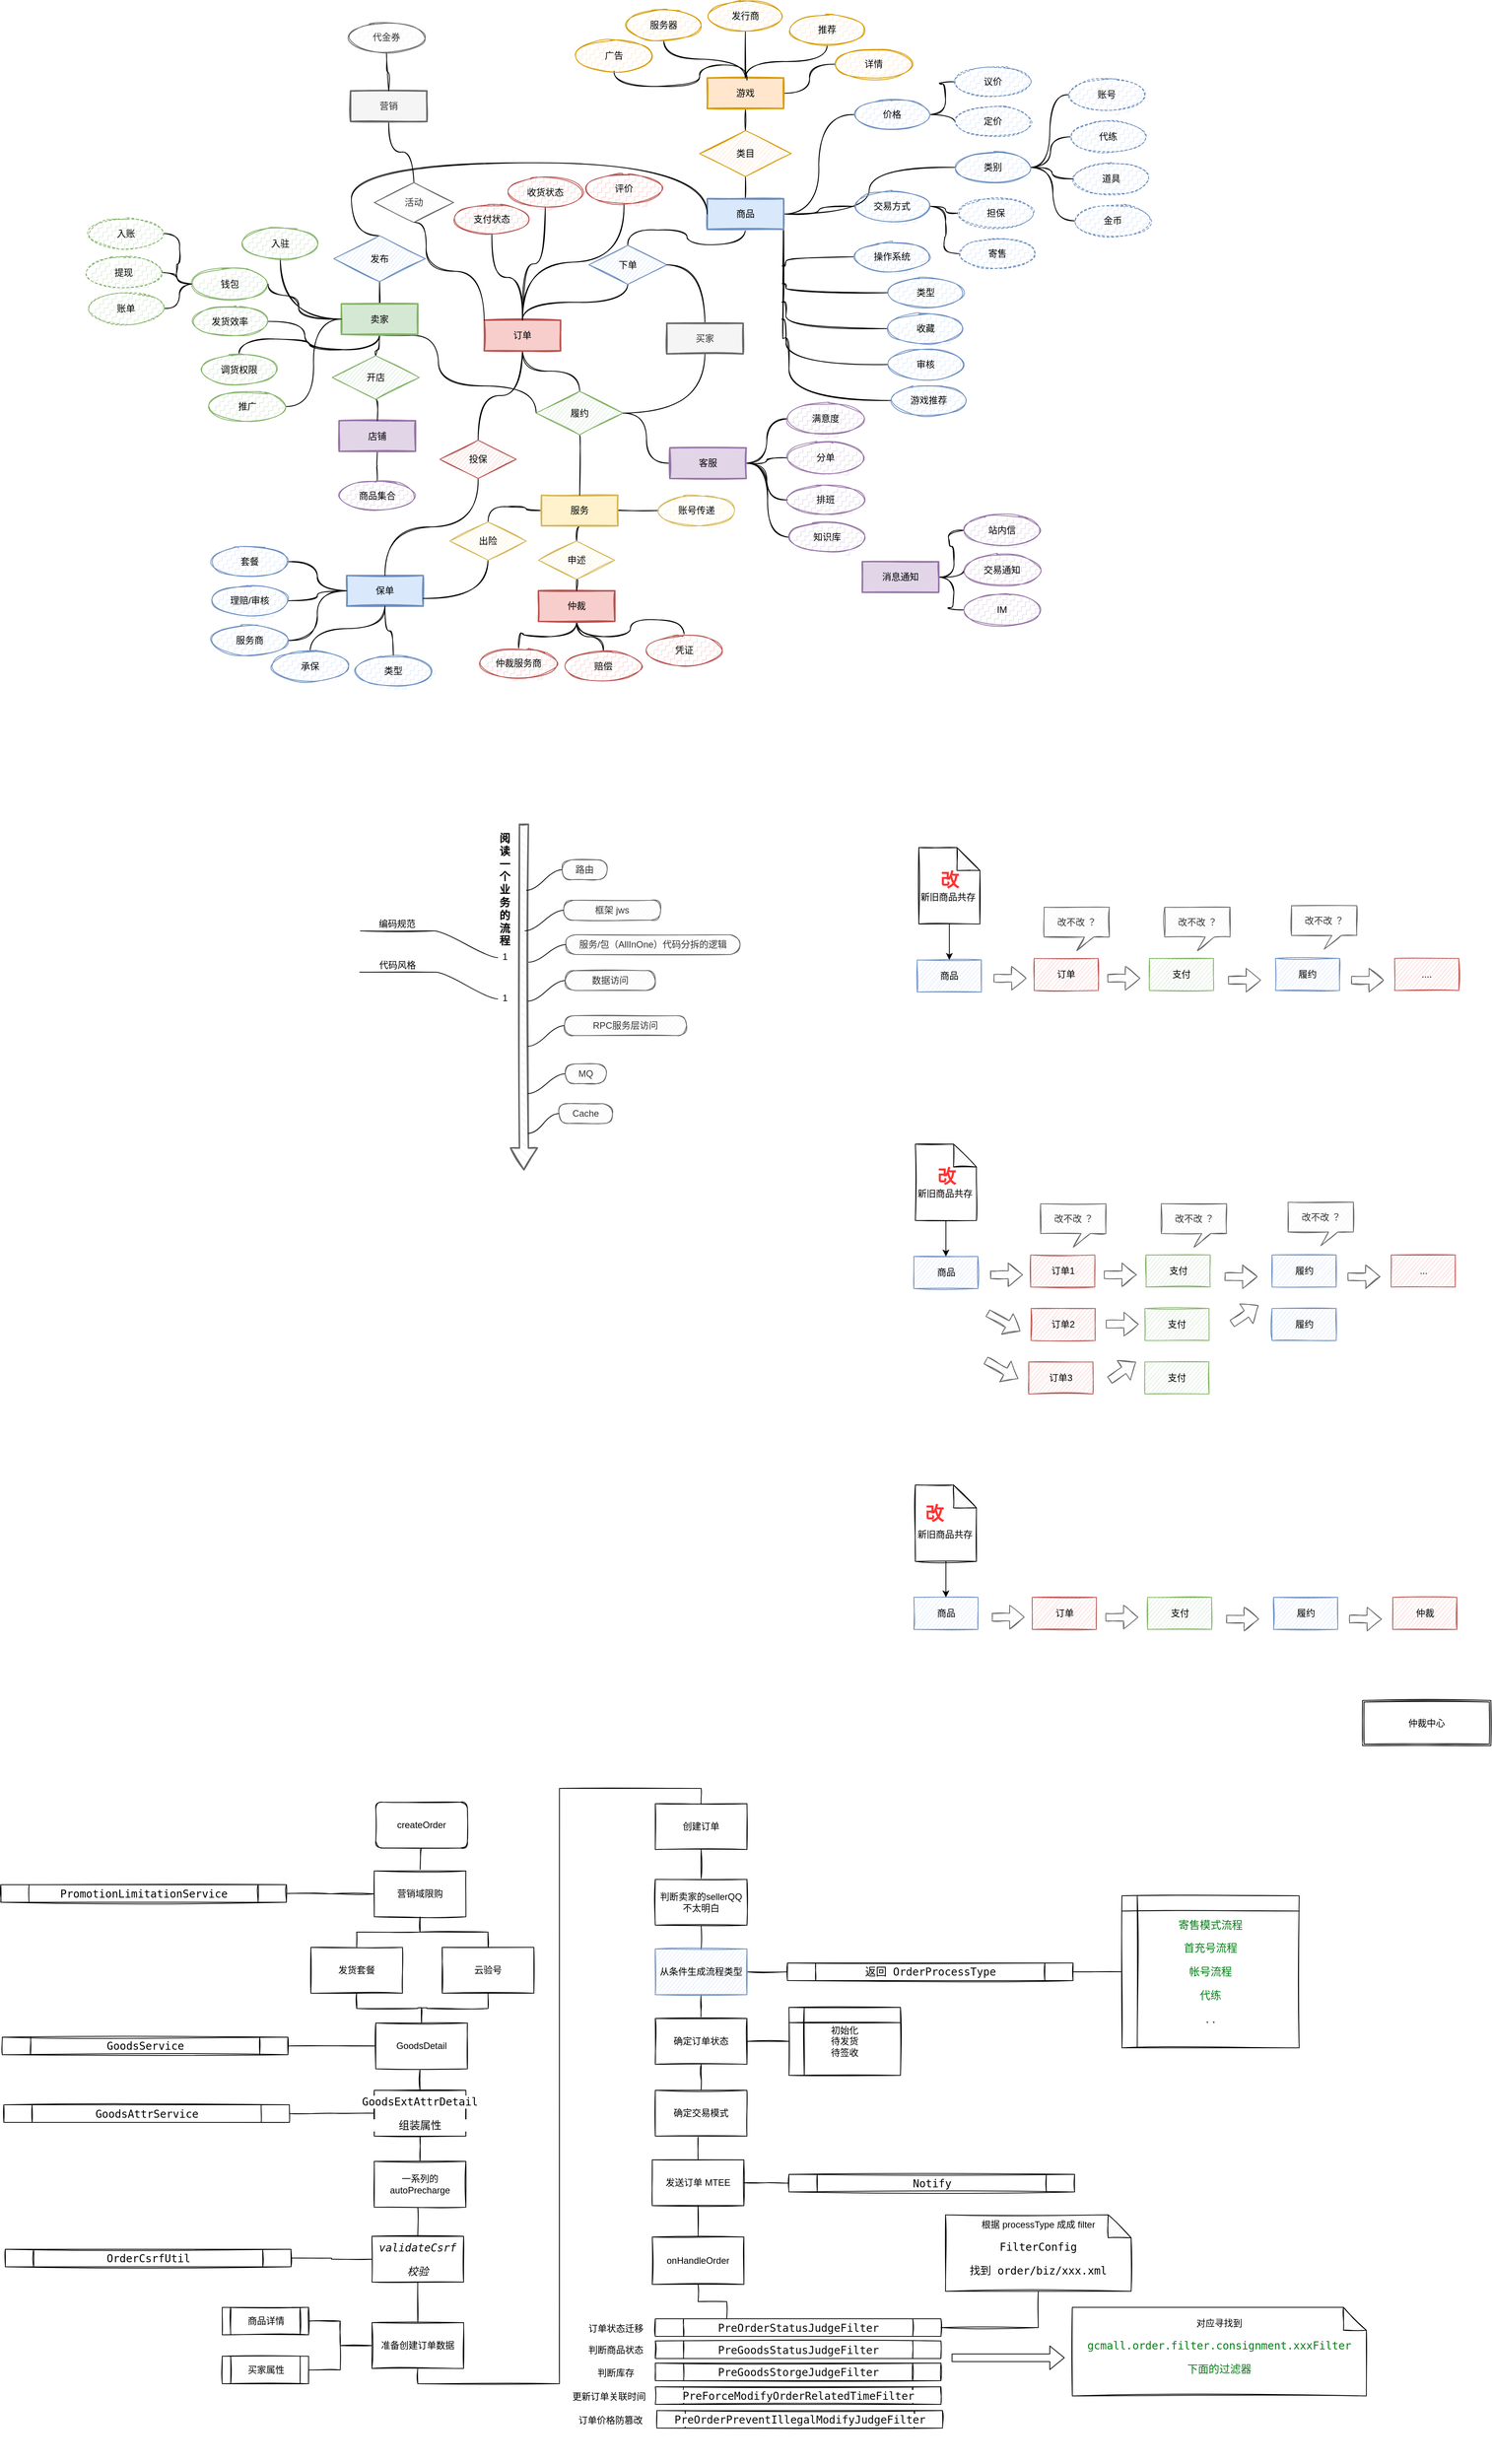 <mxfile version="14.4.4" type="github">
  <diagram id="20opihmhMm-EBxE_RU-L" name="第 1 页">
    <mxGraphModel dx="101252" dy="796" grid="0" gridSize="10" guides="1" tooltips="1" connect="1" arrows="1" fold="1" page="1" pageScale="1" pageWidth="100000" pageHeight="100000" math="0" shadow="0">
      <root>
        <mxCell id="0" />
        <mxCell id="1" parent="0" />
        <mxCell id="hC-yQwHcNALGtRgl69IV-10" style="edgeStyle=orthogonalEdgeStyle;curved=1;rounded=0;sketch=1;orthogonalLoop=1;jettySize=auto;html=1;exitX=0.5;exitY=0;exitDx=0;exitDy=0;entryX=0.5;entryY=1;entryDx=0;entryDy=0;endArrow=none;endFill=0;" edge="1" parent="1" source="hC-yQwHcNALGtRgl69IV-8" target="hC-yQwHcNALGtRgl69IV-9">
          <mxGeometry relative="1" as="geometry" />
        </mxCell>
        <mxCell id="hC-yQwHcNALGtRgl69IV-20" style="edgeStyle=orthogonalEdgeStyle;curved=1;rounded=0;sketch=1;orthogonalLoop=1;jettySize=auto;html=1;exitX=0.5;exitY=1;exitDx=0;exitDy=0;entryX=0.5;entryY=0;entryDx=0;entryDy=0;endArrow=none;endFill=0;" edge="1" parent="1" source="hC-yQwHcNALGtRgl69IV-8" target="hC-yQwHcNALGtRgl69IV-19">
          <mxGeometry relative="1" as="geometry" />
        </mxCell>
        <mxCell id="hC-yQwHcNALGtRgl69IV-184" style="edgeStyle=orthogonalEdgeStyle;curved=1;rounded=0;sketch=1;orthogonalLoop=1;jettySize=auto;html=1;exitX=1;exitY=0.5;exitDx=0;exitDy=0;entryX=0;entryY=0.5;entryDx=0;entryDy=0;endArrow=none;endFill=0;" edge="1" parent="1" source="hC-yQwHcNALGtRgl69IV-8" target="hC-yQwHcNALGtRgl69IV-183">
          <mxGeometry relative="1" as="geometry" />
        </mxCell>
        <mxCell id="hC-yQwHcNALGtRgl69IV-8" value="游戏" style="whiteSpace=wrap;html=1;align=center;sketch=1;fillColor=#ffe6cc;strokeColor=#d79b00;fillStyle=solid;strokeWidth=2;" vertex="1" parent="1">
          <mxGeometry x="908" y="507" width="100" height="40" as="geometry" />
        </mxCell>
        <mxCell id="hC-yQwHcNALGtRgl69IV-9" value="发行商" style="ellipse;whiteSpace=wrap;html=1;align=center;sketch=1;fillColor=#ffe6cc;strokeColor=#d79b00;fillStyle=zigzag-line;" vertex="1" parent="1">
          <mxGeometry x="908" y="406" width="100" height="40" as="geometry" />
        </mxCell>
        <mxCell id="hC-yQwHcNALGtRgl69IV-14" style="edgeStyle=orthogonalEdgeStyle;curved=1;rounded=0;sketch=1;orthogonalLoop=1;jettySize=auto;html=1;exitX=0.5;exitY=1;exitDx=0;exitDy=0;endArrow=none;endFill=0;" edge="1" parent="1" source="hC-yQwHcNALGtRgl69IV-11" target="hC-yQwHcNALGtRgl69IV-8">
          <mxGeometry relative="1" as="geometry" />
        </mxCell>
        <mxCell id="hC-yQwHcNALGtRgl69IV-11" value="推荐" style="ellipse;whiteSpace=wrap;html=1;align=center;sketch=1;fillColor=#ffe6cc;strokeColor=#d79b00;fillStyle=zigzag-line;" vertex="1" parent="1">
          <mxGeometry x="1015" y="424" width="100" height="40" as="geometry" />
        </mxCell>
        <mxCell id="hC-yQwHcNALGtRgl69IV-13" style="edgeStyle=orthogonalEdgeStyle;curved=1;rounded=0;sketch=1;orthogonalLoop=1;jettySize=auto;html=1;exitX=0.5;exitY=1;exitDx=0;exitDy=0;entryX=0.5;entryY=0;entryDx=0;entryDy=0;endArrow=none;endFill=0;" edge="1" parent="1" source="hC-yQwHcNALGtRgl69IV-12" target="hC-yQwHcNALGtRgl69IV-8">
          <mxGeometry relative="1" as="geometry" />
        </mxCell>
        <mxCell id="hC-yQwHcNALGtRgl69IV-12" value="服务器" style="ellipse;whiteSpace=wrap;html=1;align=center;sketch=1;fillColor=#ffe6cc;strokeColor=#d79b00;fillStyle=zigzag-line;" vertex="1" parent="1">
          <mxGeometry x="801" y="418" width="100" height="40" as="geometry" />
        </mxCell>
        <mxCell id="hC-yQwHcNALGtRgl69IV-16" style="edgeStyle=orthogonalEdgeStyle;curved=1;rounded=0;sketch=1;orthogonalLoop=1;jettySize=auto;html=1;exitX=0.5;exitY=1;exitDx=0;exitDy=0;endArrow=none;endFill=0;" edge="1" parent="1" source="hC-yQwHcNALGtRgl69IV-15">
          <mxGeometry relative="1" as="geometry">
            <mxPoint x="960" y="510" as="targetPoint" />
          </mxGeometry>
        </mxCell>
        <mxCell id="hC-yQwHcNALGtRgl69IV-15" value="广告" style="ellipse;whiteSpace=wrap;html=1;align=center;sketch=1;fillColor=#ffe6cc;strokeColor=#d79b00;fillStyle=zigzag-line;" vertex="1" parent="1">
          <mxGeometry x="736" y="458" width="100" height="40" as="geometry" />
        </mxCell>
        <mxCell id="hC-yQwHcNALGtRgl69IV-21" style="edgeStyle=orthogonalEdgeStyle;curved=1;rounded=0;sketch=1;orthogonalLoop=1;jettySize=auto;html=1;exitX=0.5;exitY=0;exitDx=0;exitDy=0;entryX=0.5;entryY=1;entryDx=0;entryDy=0;endArrow=none;endFill=0;" edge="1" parent="1" source="hC-yQwHcNALGtRgl69IV-17" target="hC-yQwHcNALGtRgl69IV-19">
          <mxGeometry relative="1" as="geometry" />
        </mxCell>
        <mxCell id="hC-yQwHcNALGtRgl69IV-25" style="edgeStyle=orthogonalEdgeStyle;curved=1;rounded=0;sketch=1;orthogonalLoop=1;jettySize=auto;html=1;exitX=1;exitY=0.5;exitDx=0;exitDy=0;entryX=0;entryY=0.5;entryDx=0;entryDy=0;endArrow=none;endFill=0;" edge="1" parent="1" source="hC-yQwHcNALGtRgl69IV-17" target="hC-yQwHcNALGtRgl69IV-22">
          <mxGeometry relative="1" as="geometry" />
        </mxCell>
        <mxCell id="hC-yQwHcNALGtRgl69IV-29" style="edgeStyle=orthogonalEdgeStyle;curved=1;rounded=0;sketch=1;orthogonalLoop=1;jettySize=auto;html=1;exitX=1;exitY=0.5;exitDx=0;exitDy=0;entryX=0;entryY=0.5;entryDx=0;entryDy=0;endArrow=none;endFill=0;" edge="1" parent="1" source="hC-yQwHcNALGtRgl69IV-17" target="hC-yQwHcNALGtRgl69IV-28">
          <mxGeometry relative="1" as="geometry" />
        </mxCell>
        <mxCell id="hC-yQwHcNALGtRgl69IV-48" style="edgeStyle=orthogonalEdgeStyle;curved=1;rounded=0;sketch=1;orthogonalLoop=1;jettySize=auto;html=1;exitX=1;exitY=0.5;exitDx=0;exitDy=0;entryX=0;entryY=0.5;entryDx=0;entryDy=0;endArrow=none;endFill=0;" edge="1" parent="1" source="hC-yQwHcNALGtRgl69IV-17" target="hC-yQwHcNALGtRgl69IV-39">
          <mxGeometry relative="1" as="geometry" />
        </mxCell>
        <mxCell id="hC-yQwHcNALGtRgl69IV-51" style="edgeStyle=orthogonalEdgeStyle;curved=1;rounded=0;sketch=1;orthogonalLoop=1;jettySize=auto;html=1;exitX=1;exitY=0.5;exitDx=0;exitDy=0;entryX=0;entryY=0.5;entryDx=0;entryDy=0;endArrow=none;endFill=0;" edge="1" parent="1" source="hC-yQwHcNALGtRgl69IV-17" target="hC-yQwHcNALGtRgl69IV-49">
          <mxGeometry relative="1" as="geometry">
            <Array as="points">
              <mxPoint x="1006" y="753" />
              <mxPoint x="1011" y="753" />
              <mxPoint x="1011" y="820" />
            </Array>
          </mxGeometry>
        </mxCell>
        <mxCell id="hC-yQwHcNALGtRgl69IV-54" style="edgeStyle=orthogonalEdgeStyle;curved=1;rounded=0;sketch=1;orthogonalLoop=1;jettySize=auto;html=1;exitX=1;exitY=0.5;exitDx=0;exitDy=0;entryX=0;entryY=0.5;entryDx=0;entryDy=0;endArrow=none;endFill=0;" edge="1" parent="1" source="hC-yQwHcNALGtRgl69IV-17" target="hC-yQwHcNALGtRgl69IV-52">
          <mxGeometry relative="1" as="geometry">
            <Array as="points">
              <mxPoint x="1006" y="776" />
              <mxPoint x="1011" y="776" />
              <mxPoint x="1011" y="867" />
            </Array>
          </mxGeometry>
        </mxCell>
        <mxCell id="hC-yQwHcNALGtRgl69IV-58" style="edgeStyle=orthogonalEdgeStyle;curved=1;rounded=0;sketch=1;orthogonalLoop=1;jettySize=auto;html=1;exitX=1;exitY=0.5;exitDx=0;exitDy=0;entryX=0;entryY=0.5;entryDx=0;entryDy=0;endArrow=none;endFill=0;" edge="1" parent="1" source="hC-yQwHcNALGtRgl69IV-17" target="hC-yQwHcNALGtRgl69IV-55">
          <mxGeometry relative="1" as="geometry">
            <Array as="points">
              <mxPoint x="1006" y="800" />
              <mxPoint x="1011" y="800" />
              <mxPoint x="1011" y="914" />
            </Array>
          </mxGeometry>
        </mxCell>
        <mxCell id="hC-yQwHcNALGtRgl69IV-59" style="edgeStyle=orthogonalEdgeStyle;curved=1;rounded=0;sketch=1;orthogonalLoop=1;jettySize=auto;html=1;exitX=1;exitY=0.5;exitDx=0;exitDy=0;entryX=0;entryY=0.5;entryDx=0;entryDy=0;endArrow=none;endFill=0;" edge="1" parent="1" source="hC-yQwHcNALGtRgl69IV-17" target="hC-yQwHcNALGtRgl69IV-56">
          <mxGeometry relative="1" as="geometry">
            <Array as="points">
              <mxPoint x="1006" y="823" />
              <mxPoint x="1011" y="823" />
              <mxPoint x="1011" y="961" />
            </Array>
          </mxGeometry>
        </mxCell>
        <mxCell id="hC-yQwHcNALGtRgl69IV-60" style="edgeStyle=orthogonalEdgeStyle;curved=1;rounded=0;sketch=1;orthogonalLoop=1;jettySize=auto;html=1;exitX=1;exitY=0.5;exitDx=0;exitDy=0;entryX=0;entryY=0.5;entryDx=0;entryDy=0;endArrow=none;endFill=0;" edge="1" parent="1" source="hC-yQwHcNALGtRgl69IV-17" target="hC-yQwHcNALGtRgl69IV-57">
          <mxGeometry relative="1" as="geometry">
            <Array as="points">
              <mxPoint x="1006" y="847" />
              <mxPoint x="1015" y="847" />
              <mxPoint x="1015" y="1008" />
            </Array>
          </mxGeometry>
        </mxCell>
        <mxCell id="hC-yQwHcNALGtRgl69IV-88" style="edgeStyle=orthogonalEdgeStyle;curved=1;rounded=0;sketch=1;orthogonalLoop=1;jettySize=auto;html=1;exitX=0.5;exitY=1;exitDx=0;exitDy=0;entryX=0.5;entryY=0;entryDx=0;entryDy=0;endArrow=none;endFill=0;" edge="1" parent="1" source="hC-yQwHcNALGtRgl69IV-17" target="hC-yQwHcNALGtRgl69IV-87">
          <mxGeometry relative="1" as="geometry" />
        </mxCell>
        <mxCell id="hC-yQwHcNALGtRgl69IV-17" value="商品" style="whiteSpace=wrap;html=1;align=center;sketch=1;fillColor=#dae8fc;strokeColor=#6c8ebf;fillStyle=solid;strokeWidth=2;" vertex="1" parent="1">
          <mxGeometry x="908" y="665" width="100" height="40" as="geometry" />
        </mxCell>
        <mxCell id="hC-yQwHcNALGtRgl69IV-19" value="类目" style="shape=rhombus;perimeter=rhombusPerimeter;whiteSpace=wrap;html=1;align=center;sketch=1;fillColor=#ffe6cc;strokeColor=#d79b00;fillStyle=auto;" vertex="1" parent="1">
          <mxGeometry x="898" y="576" width="120" height="60" as="geometry" />
        </mxCell>
        <mxCell id="hC-yQwHcNALGtRgl69IV-26" style="edgeStyle=orthogonalEdgeStyle;curved=1;rounded=0;sketch=1;orthogonalLoop=1;jettySize=auto;html=1;exitX=1;exitY=0.5;exitDx=0;exitDy=0;entryX=0;entryY=0.5;entryDx=0;entryDy=0;endArrow=none;endFill=0;" edge="1" parent="1" source="hC-yQwHcNALGtRgl69IV-22" target="hC-yQwHcNALGtRgl69IV-23">
          <mxGeometry relative="1" as="geometry" />
        </mxCell>
        <mxCell id="hC-yQwHcNALGtRgl69IV-27" style="edgeStyle=orthogonalEdgeStyle;curved=1;rounded=0;sketch=1;orthogonalLoop=1;jettySize=auto;html=1;exitX=1;exitY=0.5;exitDx=0;exitDy=0;entryX=0;entryY=0.5;entryDx=0;entryDy=0;endArrow=none;endFill=0;" edge="1" parent="1" source="hC-yQwHcNALGtRgl69IV-22" target="hC-yQwHcNALGtRgl69IV-24">
          <mxGeometry relative="1" as="geometry" />
        </mxCell>
        <mxCell id="hC-yQwHcNALGtRgl69IV-22" value="价格" style="ellipse;whiteSpace=wrap;html=1;align=center;sketch=1;fillColor=#dae8fc;strokeColor=#6c8ebf;fillStyle=zigzag-line;" vertex="1" parent="1">
          <mxGeometry x="1100" y="535" width="100" height="40" as="geometry" />
        </mxCell>
        <mxCell id="hC-yQwHcNALGtRgl69IV-23" value="议价" style="ellipse;whiteSpace=wrap;html=1;align=center;dashed=1;sketch=1;fillColor=#dae8fc;strokeColor=#6c8ebf;fillStyle=zigzag-line;" vertex="1" parent="1">
          <mxGeometry x="1232" y="492" width="100" height="40" as="geometry" />
        </mxCell>
        <mxCell id="hC-yQwHcNALGtRgl69IV-24" value="定价" style="ellipse;whiteSpace=wrap;html=1;align=center;dashed=1;sketch=1;fillColor=#dae8fc;strokeColor=#6c8ebf;fillStyle=zigzag-line;" vertex="1" parent="1">
          <mxGeometry x="1232" y="544" width="100" height="40" as="geometry" />
        </mxCell>
        <mxCell id="hC-yQwHcNALGtRgl69IV-35" style="edgeStyle=orthogonalEdgeStyle;curved=1;rounded=0;sketch=1;orthogonalLoop=1;jettySize=auto;html=1;exitX=1;exitY=0.5;exitDx=0;exitDy=0;entryX=0;entryY=0.5;entryDx=0;entryDy=0;endArrow=none;endFill=0;" edge="1" parent="1" source="hC-yQwHcNALGtRgl69IV-28" target="hC-yQwHcNALGtRgl69IV-31">
          <mxGeometry relative="1" as="geometry" />
        </mxCell>
        <mxCell id="hC-yQwHcNALGtRgl69IV-36" style="edgeStyle=orthogonalEdgeStyle;curved=1;rounded=0;sketch=1;orthogonalLoop=1;jettySize=auto;html=1;exitX=1;exitY=0.5;exitDx=0;exitDy=0;entryX=0;entryY=0.5;entryDx=0;entryDy=0;endArrow=none;endFill=0;" edge="1" parent="1" source="hC-yQwHcNALGtRgl69IV-28" target="hC-yQwHcNALGtRgl69IV-32">
          <mxGeometry relative="1" as="geometry" />
        </mxCell>
        <mxCell id="hC-yQwHcNALGtRgl69IV-37" style="edgeStyle=orthogonalEdgeStyle;curved=1;rounded=0;sketch=1;orthogonalLoop=1;jettySize=auto;html=1;exitX=1;exitY=0.5;exitDx=0;exitDy=0;entryX=0;entryY=0.5;entryDx=0;entryDy=0;endArrow=none;endFill=0;" edge="1" parent="1" source="hC-yQwHcNALGtRgl69IV-28" target="hC-yQwHcNALGtRgl69IV-33">
          <mxGeometry relative="1" as="geometry" />
        </mxCell>
        <mxCell id="hC-yQwHcNALGtRgl69IV-38" style="edgeStyle=orthogonalEdgeStyle;curved=1;rounded=0;sketch=1;orthogonalLoop=1;jettySize=auto;html=1;exitX=1;exitY=0.5;exitDx=0;exitDy=0;entryX=0;entryY=0.5;entryDx=0;entryDy=0;endArrow=none;endFill=0;" edge="1" parent="1" source="hC-yQwHcNALGtRgl69IV-28" target="hC-yQwHcNALGtRgl69IV-34">
          <mxGeometry relative="1" as="geometry" />
        </mxCell>
        <mxCell id="hC-yQwHcNALGtRgl69IV-28" value="类别" style="ellipse;whiteSpace=wrap;html=1;align=center;sketch=1;fillColor=#dae8fc;strokeColor=#6c8ebf;fillStyle=zigzag-line;" vertex="1" parent="1">
          <mxGeometry x="1232" y="604" width="100" height="40" as="geometry" />
        </mxCell>
        <mxCell id="hC-yQwHcNALGtRgl69IV-31" value="账号" style="ellipse;whiteSpace=wrap;html=1;align=center;dashed=1;sketch=1;fillColor=#dae8fc;strokeColor=#6c8ebf;fillStyle=zigzag-line;" vertex="1" parent="1">
          <mxGeometry x="1381" y="509" width="100" height="40" as="geometry" />
        </mxCell>
        <mxCell id="hC-yQwHcNALGtRgl69IV-32" value="代练" style="ellipse;whiteSpace=wrap;html=1;align=center;dashed=1;sketch=1;fillColor=#dae8fc;strokeColor=#6c8ebf;fillStyle=zigzag-line;" vertex="1" parent="1">
          <mxGeometry x="1383" y="564" width="100" height="40" as="geometry" />
        </mxCell>
        <mxCell id="hC-yQwHcNALGtRgl69IV-33" value="道具" style="ellipse;whiteSpace=wrap;html=1;align=center;dashed=1;sketch=1;fillColor=#dae8fc;strokeColor=#6c8ebf;fillStyle=zigzag-line;" vertex="1" parent="1">
          <mxGeometry x="1387" y="619" width="100" height="40" as="geometry" />
        </mxCell>
        <mxCell id="hC-yQwHcNALGtRgl69IV-34" value="金币" style="ellipse;whiteSpace=wrap;html=1;align=center;dashed=1;sketch=1;fillColor=#dae8fc;strokeColor=#6c8ebf;fillStyle=zigzag-line;" vertex="1" parent="1">
          <mxGeometry x="1389" y="674" width="100" height="40" as="geometry" />
        </mxCell>
        <mxCell id="hC-yQwHcNALGtRgl69IV-42" style="edgeStyle=orthogonalEdgeStyle;curved=1;rounded=0;sketch=1;orthogonalLoop=1;jettySize=auto;html=1;exitX=1;exitY=0.5;exitDx=0;exitDy=0;endArrow=none;endFill=0;" edge="1" parent="1" source="hC-yQwHcNALGtRgl69IV-39" target="hC-yQwHcNALGtRgl69IV-40">
          <mxGeometry relative="1" as="geometry" />
        </mxCell>
        <mxCell id="hC-yQwHcNALGtRgl69IV-43" style="edgeStyle=orthogonalEdgeStyle;curved=1;rounded=0;sketch=1;orthogonalLoop=1;jettySize=auto;html=1;exitX=1;exitY=0.5;exitDx=0;exitDy=0;entryX=0;entryY=0.5;entryDx=0;entryDy=0;endArrow=none;endFill=0;" edge="1" parent="1" source="hC-yQwHcNALGtRgl69IV-39" target="hC-yQwHcNALGtRgl69IV-41">
          <mxGeometry relative="1" as="geometry" />
        </mxCell>
        <mxCell id="hC-yQwHcNALGtRgl69IV-39" value="交易方式" style="ellipse;whiteSpace=wrap;html=1;align=center;sketch=1;fillColor=#dae8fc;strokeColor=#6c8ebf;fillStyle=zigzag-line;" vertex="1" parent="1">
          <mxGeometry x="1100" y="655" width="100" height="40" as="geometry" />
        </mxCell>
        <mxCell id="hC-yQwHcNALGtRgl69IV-40" value="担保" style="ellipse;whiteSpace=wrap;html=1;align=center;dashed=1;sketch=1;fillColor=#dae8fc;strokeColor=#6c8ebf;fillStyle=zigzag-line;" vertex="1" parent="1">
          <mxGeometry x="1236" y="664" width="100" height="40" as="geometry" />
        </mxCell>
        <mxCell id="hC-yQwHcNALGtRgl69IV-41" value="寄售" style="ellipse;whiteSpace=wrap;html=1;align=center;dashed=1;sketch=1;fillColor=#dae8fc;strokeColor=#6c8ebf;fillStyle=zigzag-line;" vertex="1" parent="1">
          <mxGeometry x="1238" y="717" width="100" height="40" as="geometry" />
        </mxCell>
        <mxCell id="hC-yQwHcNALGtRgl69IV-47" style="edgeStyle=orthogonalEdgeStyle;curved=1;rounded=0;sketch=1;orthogonalLoop=1;jettySize=auto;html=1;exitX=0.5;exitY=0;exitDx=0;exitDy=0;entryX=0.5;entryY=1;entryDx=0;entryDy=0;endArrow=none;endFill=0;" edge="1" parent="1" source="hC-yQwHcNALGtRgl69IV-44" target="hC-yQwHcNALGtRgl69IV-45">
          <mxGeometry relative="1" as="geometry" />
        </mxCell>
        <mxCell id="hC-yQwHcNALGtRgl69IV-64" style="edgeStyle=orthogonalEdgeStyle;curved=1;rounded=0;sketch=1;orthogonalLoop=1;jettySize=auto;html=1;exitX=0;exitY=0.5;exitDx=0;exitDy=0;endArrow=none;endFill=0;" edge="1" parent="1" source="hC-yQwHcNALGtRgl69IV-44" target="hC-yQwHcNALGtRgl69IV-63">
          <mxGeometry relative="1" as="geometry" />
        </mxCell>
        <mxCell id="hC-yQwHcNALGtRgl69IV-68" style="edgeStyle=orthogonalEdgeStyle;curved=1;rounded=0;sketch=1;orthogonalLoop=1;jettySize=auto;html=1;exitX=0.5;exitY=1;exitDx=0;exitDy=0;endArrow=none;endFill=0;" edge="1" parent="1" source="hC-yQwHcNALGtRgl69IV-44" target="hC-yQwHcNALGtRgl69IV-67">
          <mxGeometry relative="1" as="geometry" />
        </mxCell>
        <mxCell id="hC-yQwHcNALGtRgl69IV-70" style="edgeStyle=orthogonalEdgeStyle;curved=1;rounded=0;sketch=1;orthogonalLoop=1;jettySize=auto;html=1;exitX=0.5;exitY=1;exitDx=0;exitDy=0;endArrow=none;endFill=0;" edge="1" parent="1" source="hC-yQwHcNALGtRgl69IV-44" target="hC-yQwHcNALGtRgl69IV-69">
          <mxGeometry relative="1" as="geometry" />
        </mxCell>
        <mxCell id="hC-yQwHcNALGtRgl69IV-81" style="edgeStyle=orthogonalEdgeStyle;curved=1;rounded=0;sketch=1;orthogonalLoop=1;jettySize=auto;html=1;exitX=0.5;exitY=1;exitDx=0;exitDy=0;endArrow=none;endFill=0;" edge="1" parent="1" source="hC-yQwHcNALGtRgl69IV-44" target="hC-yQwHcNALGtRgl69IV-80">
          <mxGeometry relative="1" as="geometry" />
        </mxCell>
        <mxCell id="hC-yQwHcNALGtRgl69IV-94" style="edgeStyle=orthogonalEdgeStyle;curved=1;rounded=0;sketch=1;orthogonalLoop=1;jettySize=auto;html=1;exitX=0.5;exitY=1;exitDx=0;exitDy=0;entryX=0;entryY=0.5;entryDx=0;entryDy=0;endArrow=none;endFill=0;" edge="1" parent="1" source="hC-yQwHcNALGtRgl69IV-44" target="hC-yQwHcNALGtRgl69IV-93">
          <mxGeometry relative="1" as="geometry">
            <Array as="points">
              <mxPoint x="556" y="844" />
              <mxPoint x="556" y="910" />
              <mxPoint x="684" y="910" />
            </Array>
          </mxGeometry>
        </mxCell>
        <mxCell id="hC-yQwHcNALGtRgl69IV-44" value="卖家" style="whiteSpace=wrap;html=1;align=center;sketch=1;fillColor=#d5e8d4;strokeColor=#82b366;fillStyle=solid;strokeWidth=2;" vertex="1" parent="1">
          <mxGeometry x="429" y="802.5" width="100" height="40" as="geometry" />
        </mxCell>
        <mxCell id="hC-yQwHcNALGtRgl69IV-46" style="edgeStyle=orthogonalEdgeStyle;curved=1;rounded=0;sketch=1;orthogonalLoop=1;jettySize=auto;html=1;exitX=0.5;exitY=0;exitDx=0;exitDy=0;entryX=0;entryY=0.5;entryDx=0;entryDy=0;endArrow=none;endFill=0;" edge="1" parent="1" source="hC-yQwHcNALGtRgl69IV-45" target="hC-yQwHcNALGtRgl69IV-17">
          <mxGeometry relative="1" as="geometry">
            <Array as="points">
              <mxPoint x="442" y="618" />
              <mxPoint x="908" y="618" />
            </Array>
          </mxGeometry>
        </mxCell>
        <mxCell id="hC-yQwHcNALGtRgl69IV-45" value="发布" style="shape=rhombus;perimeter=rhombusPerimeter;whiteSpace=wrap;html=1;align=center;sketch=1;fillColor=#dae8fc;strokeColor=#6c8ebf;fillStyle=auto;" vertex="1" parent="1">
          <mxGeometry x="419" y="713.5" width="120" height="60" as="geometry" />
        </mxCell>
        <mxCell id="hC-yQwHcNALGtRgl69IV-49" value="操作系统" style="ellipse;whiteSpace=wrap;html=1;align=center;sketch=1;fillColor=#dae8fc;strokeColor=#6c8ebf;fillStyle=zigzag-line;" vertex="1" parent="1">
          <mxGeometry x="1100" y="721" width="100" height="40" as="geometry" />
        </mxCell>
        <mxCell id="hC-yQwHcNALGtRgl69IV-52" value="类型" style="ellipse;whiteSpace=wrap;html=1;align=center;sketch=1;fillColor=#dae8fc;strokeColor=#6c8ebf;fillStyle=zigzag-line;" vertex="1" parent="1">
          <mxGeometry x="1144" y="768" width="100" height="40" as="geometry" />
        </mxCell>
        <mxCell id="hC-yQwHcNALGtRgl69IV-55" value="收藏" style="ellipse;whiteSpace=wrap;html=1;align=center;sketch=1;fillColor=#dae8fc;strokeColor=#6c8ebf;fillStyle=zigzag-line;" vertex="1" parent="1">
          <mxGeometry x="1144" y="815" width="100" height="40" as="geometry" />
        </mxCell>
        <mxCell id="hC-yQwHcNALGtRgl69IV-56" value="审核" style="ellipse;whiteSpace=wrap;html=1;align=center;sketch=1;fillColor=#dae8fc;strokeColor=#6c8ebf;fillStyle=zigzag-line;" vertex="1" parent="1">
          <mxGeometry x="1144" y="862" width="100" height="40" as="geometry" />
        </mxCell>
        <mxCell id="hC-yQwHcNALGtRgl69IV-57" value="游戏推荐" style="ellipse;whiteSpace=wrap;html=1;align=center;sketch=1;fillColor=#dae8fc;strokeColor=#6c8ebf;fillStyle=zigzag-line;" vertex="1" parent="1">
          <mxGeometry x="1148" y="909" width="100" height="40" as="geometry" />
        </mxCell>
        <mxCell id="hC-yQwHcNALGtRgl69IV-63" value="入驻" style="ellipse;whiteSpace=wrap;html=1;align=center;sketch=1;fillColor=#d5e8d4;strokeColor=#82b366;fillStyle=zigzag-line;" vertex="1" parent="1">
          <mxGeometry x="299" y="703.5" width="100" height="40" as="geometry" />
        </mxCell>
        <mxCell id="hC-yQwHcNALGtRgl69IV-78" style="edgeStyle=orthogonalEdgeStyle;curved=1;rounded=0;sketch=1;orthogonalLoop=1;jettySize=auto;html=1;exitX=1;exitY=0.5;exitDx=0;exitDy=0;entryX=0;entryY=0.5;entryDx=0;entryDy=0;endArrow=none;endFill=0;" edge="1" parent="1" source="hC-yQwHcNALGtRgl69IV-65" target="hC-yQwHcNALGtRgl69IV-44">
          <mxGeometry relative="1" as="geometry">
            <Array as="points">
              <mxPoint x="333" y="791.5" />
              <mxPoint x="373" y="791.5" />
              <mxPoint x="373" y="822.5" />
            </Array>
          </mxGeometry>
        </mxCell>
        <mxCell id="hC-yQwHcNALGtRgl69IV-65" value="钱包" style="ellipse;whiteSpace=wrap;html=1;align=center;sketch=1;fillColor=#d5e8d4;strokeColor=#82b366;fillStyle=zigzag-line;" vertex="1" parent="1">
          <mxGeometry x="233" y="756.5" width="100" height="40" as="geometry" />
        </mxCell>
        <mxCell id="hC-yQwHcNALGtRgl69IV-67" value="发货效率" style="ellipse;whiteSpace=wrap;html=1;align=center;sketch=1;fillColor=#d5e8d4;strokeColor=#82b366;fillStyle=zigzag-line;" vertex="1" parent="1">
          <mxGeometry x="233" y="805.5" width="100" height="40" as="geometry" />
        </mxCell>
        <mxCell id="hC-yQwHcNALGtRgl69IV-69" value="调货权限" style="ellipse;whiteSpace=wrap;html=1;align=center;sketch=1;fillColor=#d5e8d4;strokeColor=#82b366;fillStyle=zigzag-line;" vertex="1" parent="1">
          <mxGeometry x="245" y="868.5" width="100" height="40" as="geometry" />
        </mxCell>
        <mxCell id="hC-yQwHcNALGtRgl69IV-73" style="edgeStyle=orthogonalEdgeStyle;curved=1;rounded=0;sketch=1;orthogonalLoop=1;jettySize=auto;html=1;exitX=1;exitY=0.5;exitDx=0;exitDy=0;entryX=0;entryY=0.5;entryDx=0;entryDy=0;endArrow=none;endFill=0;" edge="1" parent="1" source="hC-yQwHcNALGtRgl69IV-72" target="hC-yQwHcNALGtRgl69IV-65">
          <mxGeometry relative="1" as="geometry" />
        </mxCell>
        <mxCell id="hC-yQwHcNALGtRgl69IV-72" value="入账" style="ellipse;whiteSpace=wrap;html=1;align=center;dashed=1;sketch=1;fillColor=#d5e8d4;strokeColor=#82b366;fillStyle=zigzag-line;" vertex="1" parent="1">
          <mxGeometry x="97" y="690.5" width="100" height="40" as="geometry" />
        </mxCell>
        <mxCell id="hC-yQwHcNALGtRgl69IV-75" style="edgeStyle=orthogonalEdgeStyle;curved=1;rounded=0;sketch=1;orthogonalLoop=1;jettySize=auto;html=1;exitX=1;exitY=0.5;exitDx=0;exitDy=0;endArrow=none;endFill=0;" edge="1" parent="1" source="hC-yQwHcNALGtRgl69IV-74" target="hC-yQwHcNALGtRgl69IV-65">
          <mxGeometry relative="1" as="geometry" />
        </mxCell>
        <mxCell id="hC-yQwHcNALGtRgl69IV-74" value="提现" style="ellipse;whiteSpace=wrap;html=1;align=center;dashed=1;sketch=1;fillColor=#d5e8d4;strokeColor=#82b366;fillStyle=zigzag-line;" vertex="1" parent="1">
          <mxGeometry x="94" y="741.5" width="100" height="40" as="geometry" />
        </mxCell>
        <mxCell id="hC-yQwHcNALGtRgl69IV-77" style="edgeStyle=orthogonalEdgeStyle;curved=1;rounded=0;sketch=1;orthogonalLoop=1;jettySize=auto;html=1;exitX=1;exitY=0.5;exitDx=0;exitDy=0;entryX=0;entryY=0.5;entryDx=0;entryDy=0;endArrow=none;endFill=0;" edge="1" parent="1" source="hC-yQwHcNALGtRgl69IV-76" target="hC-yQwHcNALGtRgl69IV-65">
          <mxGeometry relative="1" as="geometry" />
        </mxCell>
        <mxCell id="hC-yQwHcNALGtRgl69IV-76" value="账单" style="ellipse;whiteSpace=wrap;html=1;align=center;dashed=1;sketch=1;fillColor=#d5e8d4;strokeColor=#82b366;fillStyle=zigzag-line;" vertex="1" parent="1">
          <mxGeometry x="97" y="788.5" width="100" height="40" as="geometry" />
        </mxCell>
        <mxCell id="hC-yQwHcNALGtRgl69IV-84" style="edgeStyle=orthogonalEdgeStyle;curved=1;rounded=0;sketch=1;orthogonalLoop=1;jettySize=auto;html=1;exitX=0.5;exitY=1;exitDx=0;exitDy=0;endArrow=none;endFill=0;" edge="1" parent="1" source="hC-yQwHcNALGtRgl69IV-79" target="hC-yQwHcNALGtRgl69IV-83">
          <mxGeometry relative="1" as="geometry" />
        </mxCell>
        <mxCell id="hC-yQwHcNALGtRgl69IV-79" value="店铺" style="whiteSpace=wrap;html=1;align=center;sketch=1;fillColor=#e1d5e7;strokeColor=#9673a6;fillStyle=solid;strokeWidth=2;" vertex="1" parent="1">
          <mxGeometry x="426" y="955.5" width="100" height="40" as="geometry" />
        </mxCell>
        <mxCell id="hC-yQwHcNALGtRgl69IV-82" style="edgeStyle=orthogonalEdgeStyle;curved=1;rounded=0;sketch=1;orthogonalLoop=1;jettySize=auto;html=1;exitX=0.5;exitY=1;exitDx=0;exitDy=0;entryX=0.5;entryY=0;entryDx=0;entryDy=0;endArrow=none;endFill=0;" edge="1" parent="1" source="hC-yQwHcNALGtRgl69IV-80" target="hC-yQwHcNALGtRgl69IV-79">
          <mxGeometry relative="1" as="geometry" />
        </mxCell>
        <mxCell id="hC-yQwHcNALGtRgl69IV-80" value="开店" style="shape=rhombus;perimeter=rhombusPerimeter;whiteSpace=wrap;html=1;align=center;sketch=1;fillColor=#d5e8d4;strokeColor=#82b366;fillStyle=auto;" vertex="1" parent="1">
          <mxGeometry x="417" y="870.5" width="114" height="57" as="geometry" />
        </mxCell>
        <mxCell id="hC-yQwHcNALGtRgl69IV-83" value="商品集合" style="ellipse;whiteSpace=wrap;html=1;align=center;sketch=1;fillColor=#e1d5e7;strokeColor=#9673a6;fillStyle=zigzag-line;" vertex="1" parent="1">
          <mxGeometry x="426" y="1033.5" width="100" height="40" as="geometry" />
        </mxCell>
        <mxCell id="hC-yQwHcNALGtRgl69IV-96" style="edgeStyle=orthogonalEdgeStyle;curved=1;rounded=0;sketch=1;orthogonalLoop=1;jettySize=auto;html=1;exitX=0.5;exitY=1;exitDx=0;exitDy=0;endArrow=none;endFill=0;" edge="1" parent="1" source="hC-yQwHcNALGtRgl69IV-85" target="hC-yQwHcNALGtRgl69IV-93">
          <mxGeometry relative="1" as="geometry" />
        </mxCell>
        <mxCell id="hC-yQwHcNALGtRgl69IV-116" style="edgeStyle=orthogonalEdgeStyle;curved=1;rounded=0;sketch=1;orthogonalLoop=1;jettySize=auto;html=1;exitX=0.5;exitY=1;exitDx=0;exitDy=0;entryX=0.5;entryY=0;entryDx=0;entryDy=0;endArrow=none;endFill=0;" edge="1" parent="1" source="hC-yQwHcNALGtRgl69IV-85" target="hC-yQwHcNALGtRgl69IV-115">
          <mxGeometry relative="1" as="geometry" />
        </mxCell>
        <mxCell id="hC-yQwHcNALGtRgl69IV-85" value="订单" style="whiteSpace=wrap;html=1;align=center;sketch=1;fillColor=#f8cecc;strokeColor=#b85450;fillStyle=solid;strokeWidth=2;" vertex="1" parent="1">
          <mxGeometry x="616" y="824" width="100" height="40" as="geometry" />
        </mxCell>
        <mxCell id="hC-yQwHcNALGtRgl69IV-89" style="edgeStyle=orthogonalEdgeStyle;curved=1;rounded=0;sketch=1;orthogonalLoop=1;jettySize=auto;html=1;exitX=0.5;exitY=1;exitDx=0;exitDy=0;entryX=0.5;entryY=0;entryDx=0;entryDy=0;endArrow=none;endFill=0;" edge="1" parent="1" source="hC-yQwHcNALGtRgl69IV-87" target="hC-yQwHcNALGtRgl69IV-85">
          <mxGeometry relative="1" as="geometry" />
        </mxCell>
        <mxCell id="hC-yQwHcNALGtRgl69IV-87" value="下单" style="shape=rhombus;perimeter=rhombusPerimeter;whiteSpace=wrap;html=1;align=center;sketch=1;fillColor=#dae8fc;strokeColor=#6c8ebf;fillStyle=auto;" vertex="1" parent="1">
          <mxGeometry x="753" y="726" width="102" height="51" as="geometry" />
        </mxCell>
        <mxCell id="hC-yQwHcNALGtRgl69IV-91" style="edgeStyle=orthogonalEdgeStyle;curved=1;rounded=0;sketch=1;orthogonalLoop=1;jettySize=auto;html=1;exitX=0.5;exitY=0;exitDx=0;exitDy=0;entryX=1;entryY=0.5;entryDx=0;entryDy=0;endArrow=none;endFill=0;" edge="1" parent="1" source="hC-yQwHcNALGtRgl69IV-90" target="hC-yQwHcNALGtRgl69IV-87">
          <mxGeometry relative="1" as="geometry" />
        </mxCell>
        <mxCell id="hC-yQwHcNALGtRgl69IV-95" style="edgeStyle=orthogonalEdgeStyle;curved=1;rounded=0;sketch=1;orthogonalLoop=1;jettySize=auto;html=1;exitX=0.5;exitY=1;exitDx=0;exitDy=0;entryX=1;entryY=0.5;entryDx=0;entryDy=0;endArrow=none;endFill=0;" edge="1" parent="1" source="hC-yQwHcNALGtRgl69IV-90" target="hC-yQwHcNALGtRgl69IV-93">
          <mxGeometry relative="1" as="geometry" />
        </mxCell>
        <mxCell id="hC-yQwHcNALGtRgl69IV-90" value="买家" style="whiteSpace=wrap;html=1;align=center;sketch=1;fillColor=#f5f5f5;strokeColor=#666666;fontColor=#333333;fillStyle=solid;strokeWidth=2;" vertex="1" parent="1">
          <mxGeometry x="855" y="828" width="100" height="40" as="geometry" />
        </mxCell>
        <mxCell id="hC-yQwHcNALGtRgl69IV-138" style="edgeStyle=orthogonalEdgeStyle;curved=1;rounded=0;sketch=1;orthogonalLoop=1;jettySize=auto;html=1;exitX=1;exitY=0.5;exitDx=0;exitDy=0;entryX=0;entryY=0.5;entryDx=0;entryDy=0;endArrow=none;endFill=0;" edge="1" parent="1" source="hC-yQwHcNALGtRgl69IV-92" target="hC-yQwHcNALGtRgl69IV-137">
          <mxGeometry relative="1" as="geometry" />
        </mxCell>
        <mxCell id="hC-yQwHcNALGtRgl69IV-141" style="edgeStyle=orthogonalEdgeStyle;curved=1;rounded=0;sketch=1;orthogonalLoop=1;jettySize=auto;html=1;exitX=0;exitY=0.5;exitDx=0;exitDy=0;entryX=0.5;entryY=0;entryDx=0;entryDy=0;endArrow=none;endFill=0;" edge="1" parent="1" source="hC-yQwHcNALGtRgl69IV-92" target="hC-yQwHcNALGtRgl69IV-140">
          <mxGeometry relative="1" as="geometry" />
        </mxCell>
        <mxCell id="hC-yQwHcNALGtRgl69IV-145" style="edgeStyle=orthogonalEdgeStyle;curved=1;rounded=0;sketch=1;orthogonalLoop=1;jettySize=auto;html=1;exitX=0.5;exitY=1;exitDx=0;exitDy=0;entryX=0.5;entryY=0;entryDx=0;entryDy=0;endArrow=none;endFill=0;" edge="1" parent="1" source="hC-yQwHcNALGtRgl69IV-92" target="hC-yQwHcNALGtRgl69IV-144">
          <mxGeometry relative="1" as="geometry" />
        </mxCell>
        <mxCell id="hC-yQwHcNALGtRgl69IV-92" value="服务" style="whiteSpace=wrap;html=1;align=center;sketch=1;fillColor=#fff2cc;strokeColor=#d6b656;fillStyle=solid;strokeWidth=2;" vertex="1" parent="1">
          <mxGeometry x="691" y="1053" width="100" height="40" as="geometry" />
        </mxCell>
        <mxCell id="hC-yQwHcNALGtRgl69IV-103" style="edgeStyle=orthogonalEdgeStyle;curved=1;rounded=0;sketch=1;orthogonalLoop=1;jettySize=auto;html=1;exitX=0.5;exitY=1;exitDx=0;exitDy=0;entryX=0.5;entryY=0;entryDx=0;entryDy=0;endArrow=none;endFill=0;" edge="1" parent="1" source="hC-yQwHcNALGtRgl69IV-93" target="hC-yQwHcNALGtRgl69IV-92">
          <mxGeometry relative="1" as="geometry" />
        </mxCell>
        <mxCell id="hC-yQwHcNALGtRgl69IV-93" value="履约" style="shape=rhombus;perimeter=rhombusPerimeter;whiteSpace=wrap;html=1;align=center;sketch=1;fillColor=#d5e8d4;strokeColor=#82b366;fillStyle=auto;" vertex="1" parent="1">
          <mxGeometry x="684" y="917" width="114" height="57" as="geometry" />
        </mxCell>
        <mxCell id="hC-yQwHcNALGtRgl69IV-105" style="edgeStyle=orthogonalEdgeStyle;curved=1;rounded=0;sketch=1;orthogonalLoop=1;jettySize=auto;html=1;exitX=0.5;exitY=1;exitDx=0;exitDy=0;entryX=0.5;entryY=0;entryDx=0;entryDy=0;endArrow=none;endFill=0;" edge="1" parent="1" source="hC-yQwHcNALGtRgl69IV-98" target="hC-yQwHcNALGtRgl69IV-85">
          <mxGeometry relative="1" as="geometry" />
        </mxCell>
        <mxCell id="hC-yQwHcNALGtRgl69IV-98" value="支付状态" style="ellipse;whiteSpace=wrap;html=1;align=center;sketch=1;fillColor=#f8cecc;strokeColor=#b85450;fillStyle=zigzag-line;" vertex="1" parent="1">
          <mxGeometry x="576" y="672" width="100" height="40" as="geometry" />
        </mxCell>
        <mxCell id="hC-yQwHcNALGtRgl69IV-106" style="edgeStyle=orthogonalEdgeStyle;curved=1;rounded=0;sketch=1;orthogonalLoop=1;jettySize=auto;html=1;exitX=0.5;exitY=1;exitDx=0;exitDy=0;endArrow=none;endFill=0;" edge="1" parent="1" source="hC-yQwHcNALGtRgl69IV-99" target="hC-yQwHcNALGtRgl69IV-85">
          <mxGeometry relative="1" as="geometry" />
        </mxCell>
        <mxCell id="hC-yQwHcNALGtRgl69IV-99" value="收货状态" style="ellipse;whiteSpace=wrap;html=1;align=center;sketch=1;fillColor=#f8cecc;strokeColor=#b85450;fillStyle=zigzag-line;" vertex="1" parent="1">
          <mxGeometry x="646" y="636.5" width="100" height="40" as="geometry" />
        </mxCell>
        <mxCell id="hC-yQwHcNALGtRgl69IV-107" style="edgeStyle=orthogonalEdgeStyle;curved=1;rounded=0;sketch=1;orthogonalLoop=1;jettySize=auto;html=1;exitX=0.5;exitY=1;exitDx=0;exitDy=0;entryX=0.5;entryY=0;entryDx=0;entryDy=0;endArrow=none;endFill=0;" edge="1" parent="1" source="hC-yQwHcNALGtRgl69IV-102" target="hC-yQwHcNALGtRgl69IV-85">
          <mxGeometry relative="1" as="geometry" />
        </mxCell>
        <mxCell id="hC-yQwHcNALGtRgl69IV-102" value="评价" style="ellipse;whiteSpace=wrap;html=1;align=center;sketch=1;fillColor=#f8cecc;strokeColor=#b85450;fillStyle=zigzag-line;" vertex="1" parent="1">
          <mxGeometry x="749" y="632" width="100" height="40" as="geometry" />
        </mxCell>
        <mxCell id="hC-yQwHcNALGtRgl69IV-109" style="edgeStyle=orthogonalEdgeStyle;curved=1;rounded=0;sketch=1;orthogonalLoop=1;jettySize=auto;html=1;exitX=0;exitY=0.5;exitDx=0;exitDy=0;entryX=1;entryY=0.5;entryDx=0;entryDy=0;endArrow=none;endFill=0;" edge="1" parent="1" source="hC-yQwHcNALGtRgl69IV-108" target="hC-yQwHcNALGtRgl69IV-93">
          <mxGeometry relative="1" as="geometry" />
        </mxCell>
        <mxCell id="hC-yQwHcNALGtRgl69IV-111" style="edgeStyle=orthogonalEdgeStyle;curved=1;rounded=0;sketch=1;orthogonalLoop=1;jettySize=auto;html=1;exitX=1;exitY=0.5;exitDx=0;exitDy=0;entryX=0;entryY=0.5;entryDx=0;entryDy=0;endArrow=none;endFill=0;" edge="1" parent="1" source="hC-yQwHcNALGtRgl69IV-108" target="hC-yQwHcNALGtRgl69IV-110">
          <mxGeometry relative="1" as="geometry" />
        </mxCell>
        <mxCell id="hC-yQwHcNALGtRgl69IV-113" style="edgeStyle=orthogonalEdgeStyle;curved=1;rounded=0;sketch=1;orthogonalLoop=1;jettySize=auto;html=1;exitX=1;exitY=0.5;exitDx=0;exitDy=0;entryX=0;entryY=0.5;entryDx=0;entryDy=0;endArrow=none;endFill=0;" edge="1" parent="1" source="hC-yQwHcNALGtRgl69IV-108" target="hC-yQwHcNALGtRgl69IV-112">
          <mxGeometry relative="1" as="geometry" />
        </mxCell>
        <mxCell id="hC-yQwHcNALGtRgl69IV-130" style="edgeStyle=orthogonalEdgeStyle;curved=1;rounded=0;sketch=1;orthogonalLoop=1;jettySize=auto;html=1;exitX=1;exitY=0.5;exitDx=0;exitDy=0;entryX=0;entryY=0.5;entryDx=0;entryDy=0;endArrow=none;endFill=0;" edge="1" parent="1" source="hC-yQwHcNALGtRgl69IV-108" target="hC-yQwHcNALGtRgl69IV-129">
          <mxGeometry relative="1" as="geometry" />
        </mxCell>
        <mxCell id="hC-yQwHcNALGtRgl69IV-182" style="edgeStyle=orthogonalEdgeStyle;curved=1;rounded=0;sketch=1;orthogonalLoop=1;jettySize=auto;html=1;exitX=1;exitY=0.5;exitDx=0;exitDy=0;entryX=0;entryY=0.5;entryDx=0;entryDy=0;endArrow=none;endFill=0;" edge="1" parent="1" source="hC-yQwHcNALGtRgl69IV-108" target="hC-yQwHcNALGtRgl69IV-181">
          <mxGeometry relative="1" as="geometry" />
        </mxCell>
        <mxCell id="hC-yQwHcNALGtRgl69IV-108" value="客服" style="whiteSpace=wrap;html=1;align=center;sketch=1;fillColor=#e1d5e7;strokeColor=#9673a6;fillStyle=solid;strokeWidth=2;" vertex="1" parent="1">
          <mxGeometry x="859" y="991" width="100" height="40" as="geometry" />
        </mxCell>
        <mxCell id="hC-yQwHcNALGtRgl69IV-110" value="满意度" style="ellipse;whiteSpace=wrap;html=1;align=center;sketch=1;fillColor=#e1d5e7;strokeColor=#9673a6;fillStyle=zigzag-line;" vertex="1" parent="1">
          <mxGeometry x="1013" y="933" width="100" height="40" as="geometry" />
        </mxCell>
        <mxCell id="hC-yQwHcNALGtRgl69IV-112" value="分单" style="ellipse;whiteSpace=wrap;html=1;align=center;sketch=1;fillColor=#e1d5e7;strokeColor=#9673a6;fillStyle=zigzag-line;" vertex="1" parent="1">
          <mxGeometry x="1013" y="984" width="100" height="40" as="geometry" />
        </mxCell>
        <mxCell id="hC-yQwHcNALGtRgl69IV-128" style="edgeStyle=orthogonalEdgeStyle;curved=1;rounded=0;sketch=1;orthogonalLoop=1;jettySize=auto;html=1;exitX=0.5;exitY=1;exitDx=0;exitDy=0;endArrow=none;endFill=0;" edge="1" parent="1" source="hC-yQwHcNALGtRgl69IV-114" target="hC-yQwHcNALGtRgl69IV-120">
          <mxGeometry relative="1" as="geometry" />
        </mxCell>
        <mxCell id="hC-yQwHcNALGtRgl69IV-114" value="保单" style="whiteSpace=wrap;html=1;align=center;sketch=1;fillColor=#dae8fc;strokeColor=#6c8ebf;fillStyle=solid;strokeWidth=2;" vertex="1" parent="1">
          <mxGeometry x="436" y="1158" width="100" height="40" as="geometry" />
        </mxCell>
        <mxCell id="hC-yQwHcNALGtRgl69IV-117" style="edgeStyle=orthogonalEdgeStyle;curved=1;rounded=0;sketch=1;orthogonalLoop=1;jettySize=auto;html=1;exitX=0.5;exitY=1;exitDx=0;exitDy=0;endArrow=none;endFill=0;" edge="1" parent="1" source="hC-yQwHcNALGtRgl69IV-115" target="hC-yQwHcNALGtRgl69IV-114">
          <mxGeometry relative="1" as="geometry" />
        </mxCell>
        <mxCell id="hC-yQwHcNALGtRgl69IV-115" value="投保" style="shape=rhombus;perimeter=rhombusPerimeter;whiteSpace=wrap;html=1;align=center;sketch=1;fillColor=#f8cecc;strokeColor=#b85450;" vertex="1" parent="1">
          <mxGeometry x="558" y="981" width="100" height="50" as="geometry" />
        </mxCell>
        <mxCell id="hC-yQwHcNALGtRgl69IV-126" style="edgeStyle=orthogonalEdgeStyle;curved=1;rounded=0;sketch=1;orthogonalLoop=1;jettySize=auto;html=1;exitX=1;exitY=0.5;exitDx=0;exitDy=0;entryX=0;entryY=0.5;entryDx=0;entryDy=0;endArrow=none;endFill=0;" edge="1" parent="1" source="hC-yQwHcNALGtRgl69IV-118" target="hC-yQwHcNALGtRgl69IV-114">
          <mxGeometry relative="1" as="geometry" />
        </mxCell>
        <mxCell id="hC-yQwHcNALGtRgl69IV-118" value="服务商" style="ellipse;whiteSpace=wrap;html=1;align=center;sketch=1;fillColor=#dae8fc;strokeColor=#6c8ebf;fillStyle=zigzag-line;" vertex="1" parent="1">
          <mxGeometry x="259" y="1223" width="100" height="40" as="geometry" />
        </mxCell>
        <mxCell id="hC-yQwHcNALGtRgl69IV-127" style="edgeStyle=orthogonalEdgeStyle;curved=1;rounded=0;sketch=1;orthogonalLoop=1;jettySize=auto;html=1;exitX=0.5;exitY=0;exitDx=0;exitDy=0;endArrow=none;endFill=0;" edge="1" parent="1" source="hC-yQwHcNALGtRgl69IV-119" target="hC-yQwHcNALGtRgl69IV-114">
          <mxGeometry relative="1" as="geometry" />
        </mxCell>
        <mxCell id="hC-yQwHcNALGtRgl69IV-119" value="承保" style="ellipse;whiteSpace=wrap;html=1;align=center;sketch=1;fillColor=#dae8fc;strokeColor=#6c8ebf;fillStyle=zigzag-line;" vertex="1" parent="1">
          <mxGeometry x="338" y="1257" width="100" height="40" as="geometry" />
        </mxCell>
        <mxCell id="hC-yQwHcNALGtRgl69IV-120" value="类型" style="ellipse;whiteSpace=wrap;html=1;align=center;sketch=1;fillColor=#dae8fc;strokeColor=#6c8ebf;fillStyle=zigzag-line;" vertex="1" parent="1">
          <mxGeometry x="447" y="1263" width="100" height="40" as="geometry" />
        </mxCell>
        <mxCell id="hC-yQwHcNALGtRgl69IV-124" style="edgeStyle=orthogonalEdgeStyle;curved=1;rounded=0;sketch=1;orthogonalLoop=1;jettySize=auto;html=1;exitX=1;exitY=0.5;exitDx=0;exitDy=0;entryX=0;entryY=0.5;entryDx=0;entryDy=0;endArrow=none;endFill=0;" edge="1" parent="1" source="hC-yQwHcNALGtRgl69IV-121" target="hC-yQwHcNALGtRgl69IV-114">
          <mxGeometry relative="1" as="geometry" />
        </mxCell>
        <mxCell id="hC-yQwHcNALGtRgl69IV-121" value="理赔/审核" style="ellipse;whiteSpace=wrap;html=1;align=center;sketch=1;fillColor=#dae8fc;strokeColor=#6c8ebf;fillStyle=zigzag-line;" vertex="1" parent="1">
          <mxGeometry x="259" y="1171" width="100" height="40" as="geometry" />
        </mxCell>
        <mxCell id="hC-yQwHcNALGtRgl69IV-123" style="edgeStyle=orthogonalEdgeStyle;curved=1;rounded=0;sketch=1;orthogonalLoop=1;jettySize=auto;html=1;exitX=1;exitY=0.5;exitDx=0;exitDy=0;entryX=0;entryY=0.5;entryDx=0;entryDy=0;endArrow=none;endFill=0;" edge="1" parent="1" source="hC-yQwHcNALGtRgl69IV-122" target="hC-yQwHcNALGtRgl69IV-114">
          <mxGeometry relative="1" as="geometry" />
        </mxCell>
        <mxCell id="hC-yQwHcNALGtRgl69IV-122" value="套餐" style="ellipse;whiteSpace=wrap;html=1;align=center;sketch=1;fillColor=#dae8fc;strokeColor=#6c8ebf;fillStyle=zigzag-line;" vertex="1" parent="1">
          <mxGeometry x="259" y="1120" width="100" height="40" as="geometry" />
        </mxCell>
        <mxCell id="hC-yQwHcNALGtRgl69IV-129" value="排班" style="ellipse;whiteSpace=wrap;html=1;align=center;sketch=1;fillColor=#e1d5e7;strokeColor=#9673a6;fillStyle=zigzag-line;" vertex="1" parent="1">
          <mxGeometry x="1013" y="1039" width="100" height="40" as="geometry" />
        </mxCell>
        <mxCell id="hC-yQwHcNALGtRgl69IV-135" style="edgeStyle=orthogonalEdgeStyle;curved=1;rounded=0;sketch=1;orthogonalLoop=1;jettySize=auto;html=1;exitX=0.5;exitY=1;exitDx=0;exitDy=0;entryX=0.5;entryY=0;entryDx=0;entryDy=0;endArrow=none;endFill=0;" edge="1" parent="1" source="hC-yQwHcNALGtRgl69IV-131" target="hC-yQwHcNALGtRgl69IV-134">
          <mxGeometry relative="1" as="geometry" />
        </mxCell>
        <mxCell id="hC-yQwHcNALGtRgl69IV-131" value="营销" style="whiteSpace=wrap;html=1;align=center;sketch=1;fillColor=#f5f5f5;strokeColor=#666666;fillStyle=solid;fontColor=#333333;rounded=0;strokeWidth=2;" vertex="1" parent="1">
          <mxGeometry x="441" y="524" width="100" height="40" as="geometry" />
        </mxCell>
        <mxCell id="hC-yQwHcNALGtRgl69IV-133" style="edgeStyle=orthogonalEdgeStyle;curved=1;rounded=0;sketch=1;orthogonalLoop=1;jettySize=auto;html=1;exitX=0.5;exitY=1;exitDx=0;exitDy=0;entryX=0.5;entryY=0;entryDx=0;entryDy=0;endArrow=none;endFill=0;" edge="1" parent="1" source="hC-yQwHcNALGtRgl69IV-132" target="hC-yQwHcNALGtRgl69IV-131">
          <mxGeometry relative="1" as="geometry" />
        </mxCell>
        <mxCell id="hC-yQwHcNALGtRgl69IV-132" value="代金券" style="ellipse;whiteSpace=wrap;html=1;align=center;sketch=1;fillColor=#f5f5f5;strokeColor=#666666;fillStyle=zigzag-line;fontColor=#333333;" vertex="1" parent="1">
          <mxGeometry x="438" y="434" width="100" height="40" as="geometry" />
        </mxCell>
        <mxCell id="hC-yQwHcNALGtRgl69IV-136" style="edgeStyle=orthogonalEdgeStyle;curved=1;rounded=0;sketch=1;orthogonalLoop=1;jettySize=auto;html=1;exitX=0.5;exitY=1;exitDx=0;exitDy=0;entryX=0;entryY=0;entryDx=0;entryDy=0;endArrow=none;endFill=0;" edge="1" parent="1" source="hC-yQwHcNALGtRgl69IV-134" target="hC-yQwHcNALGtRgl69IV-85">
          <mxGeometry relative="1" as="geometry">
            <Array as="points">
              <mxPoint x="540" y="696" />
              <mxPoint x="540" y="760" />
              <mxPoint x="616" y="760" />
            </Array>
          </mxGeometry>
        </mxCell>
        <mxCell id="hC-yQwHcNALGtRgl69IV-134" value="活动" style="shape=rhombus;perimeter=rhombusPerimeter;whiteSpace=wrap;html=1;align=center;sketch=1;fillColor=#f5f5f5;strokeColor=#666666;fontColor=#333333;" vertex="1" parent="1">
          <mxGeometry x="472" y="644" width="104" height="52" as="geometry" />
        </mxCell>
        <mxCell id="hC-yQwHcNALGtRgl69IV-137" value="账号传递" style="ellipse;whiteSpace=wrap;html=1;align=center;sketch=1;fillColor=#fff2cc;strokeColor=#d6b656;fillStyle=zigzag-line;" vertex="1" parent="1">
          <mxGeometry x="844" y="1053" width="100" height="40" as="geometry" />
        </mxCell>
        <mxCell id="hC-yQwHcNALGtRgl69IV-142" style="edgeStyle=orthogonalEdgeStyle;curved=1;rounded=0;sketch=1;orthogonalLoop=1;jettySize=auto;html=1;exitX=0.5;exitY=1;exitDx=0;exitDy=0;entryX=1;entryY=0.75;entryDx=0;entryDy=0;endArrow=none;endFill=0;" edge="1" parent="1" source="hC-yQwHcNALGtRgl69IV-140" target="hC-yQwHcNALGtRgl69IV-114">
          <mxGeometry relative="1" as="geometry" />
        </mxCell>
        <mxCell id="hC-yQwHcNALGtRgl69IV-140" value="出险" style="shape=rhombus;perimeter=rhombusPerimeter;whiteSpace=wrap;html=1;align=center;sketch=1;fillColor=#fff2cc;strokeColor=#d6b656;" vertex="1" parent="1">
          <mxGeometry x="571" y="1088" width="100" height="50" as="geometry" />
        </mxCell>
        <mxCell id="hC-yQwHcNALGtRgl69IV-150" style="edgeStyle=orthogonalEdgeStyle;curved=1;rounded=0;sketch=1;orthogonalLoop=1;jettySize=auto;html=1;exitX=0.5;exitY=1;exitDx=0;exitDy=0;entryX=0.5;entryY=0;entryDx=0;entryDy=0;endArrow=none;endFill=0;" edge="1" parent="1" source="hC-yQwHcNALGtRgl69IV-143" target="hC-yQwHcNALGtRgl69IV-147">
          <mxGeometry relative="1" as="geometry" />
        </mxCell>
        <mxCell id="hC-yQwHcNALGtRgl69IV-151" style="edgeStyle=orthogonalEdgeStyle;curved=1;rounded=0;sketch=1;orthogonalLoop=1;jettySize=auto;html=1;exitX=0.5;exitY=1;exitDx=0;exitDy=0;entryX=0.5;entryY=0;entryDx=0;entryDy=0;endArrow=none;endFill=0;" edge="1" parent="1" source="hC-yQwHcNALGtRgl69IV-143" target="hC-yQwHcNALGtRgl69IV-148">
          <mxGeometry relative="1" as="geometry" />
        </mxCell>
        <mxCell id="hC-yQwHcNALGtRgl69IV-152" style="edgeStyle=orthogonalEdgeStyle;curved=1;rounded=0;sketch=1;orthogonalLoop=1;jettySize=auto;html=1;exitX=0.5;exitY=1;exitDx=0;exitDy=0;entryX=0.5;entryY=0;entryDx=0;entryDy=0;endArrow=none;endFill=0;" edge="1" parent="1" source="hC-yQwHcNALGtRgl69IV-143" target="hC-yQwHcNALGtRgl69IV-149">
          <mxGeometry relative="1" as="geometry" />
        </mxCell>
        <mxCell id="hC-yQwHcNALGtRgl69IV-143" value="仲裁" style="whiteSpace=wrap;html=1;align=center;sketch=1;fillColor=#f8cecc;strokeColor=#b85450;fillStyle=solid;strokeWidth=2;" vertex="1" parent="1">
          <mxGeometry x="687" y="1178" width="100" height="40" as="geometry" />
        </mxCell>
        <mxCell id="hC-yQwHcNALGtRgl69IV-146" style="edgeStyle=orthogonalEdgeStyle;curved=1;rounded=0;sketch=1;orthogonalLoop=1;jettySize=auto;html=1;exitX=0.5;exitY=1;exitDx=0;exitDy=0;entryX=0.5;entryY=0;entryDx=0;entryDy=0;endArrow=none;endFill=0;" edge="1" parent="1" source="hC-yQwHcNALGtRgl69IV-144" target="hC-yQwHcNALGtRgl69IV-143">
          <mxGeometry relative="1" as="geometry" />
        </mxCell>
        <mxCell id="hC-yQwHcNALGtRgl69IV-144" value="申述" style="shape=rhombus;perimeter=rhombusPerimeter;whiteSpace=wrap;html=1;align=center;sketch=1;fillColor=#fff2cc;strokeColor=#d6b656;" vertex="1" parent="1">
          <mxGeometry x="687" y="1113" width="100" height="50" as="geometry" />
        </mxCell>
        <mxCell id="hC-yQwHcNALGtRgl69IV-147" value="仲裁服务商" style="ellipse;whiteSpace=wrap;html=1;align=center;sketch=1;fillColor=#f8cecc;strokeColor=#b85450;fillStyle=zigzag-line;" vertex="1" parent="1">
          <mxGeometry x="611" y="1253" width="100" height="40" as="geometry" />
        </mxCell>
        <mxCell id="hC-yQwHcNALGtRgl69IV-148" value="赔偿" style="ellipse;whiteSpace=wrap;html=1;align=center;sketch=1;fillColor=#f8cecc;strokeColor=#b85450;fillStyle=zigzag-line;" vertex="1" parent="1">
          <mxGeometry x="722" y="1257" width="100" height="40" as="geometry" />
        </mxCell>
        <mxCell id="hC-yQwHcNALGtRgl69IV-149" value="凭证" style="ellipse;whiteSpace=wrap;html=1;align=center;sketch=1;fillColor=#f8cecc;strokeColor=#b85450;fillStyle=zigzag-line;" vertex="1" parent="1">
          <mxGeometry x="828" y="1236" width="100" height="40" as="geometry" />
        </mxCell>
        <mxCell id="hC-yQwHcNALGtRgl69IV-154" style="edgeStyle=orthogonalEdgeStyle;curved=1;rounded=0;sketch=1;orthogonalLoop=1;jettySize=auto;html=1;exitX=1;exitY=0.5;exitDx=0;exitDy=0;entryX=0;entryY=0.5;entryDx=0;entryDy=0;endArrow=none;endFill=0;" edge="1" parent="1" source="hC-yQwHcNALGtRgl69IV-153" target="hC-yQwHcNALGtRgl69IV-44">
          <mxGeometry relative="1" as="geometry" />
        </mxCell>
        <mxCell id="hC-yQwHcNALGtRgl69IV-153" value="推广" style="ellipse;whiteSpace=wrap;html=1;align=center;sketch=1;fillColor=#d5e8d4;strokeColor=#82b366;fillStyle=zigzag-line;" vertex="1" parent="1">
          <mxGeometry x="256" y="917" width="100" height="40" as="geometry" />
        </mxCell>
        <mxCell id="hC-yQwHcNALGtRgl69IV-159" style="edgeStyle=orthogonalEdgeStyle;curved=1;rounded=0;sketch=1;orthogonalLoop=1;jettySize=auto;html=1;exitX=1;exitY=0.5;exitDx=0;exitDy=0;entryX=0;entryY=0.5;entryDx=0;entryDy=0;endArrow=none;endFill=0;" edge="1" parent="1" source="hC-yQwHcNALGtRgl69IV-155" target="hC-yQwHcNALGtRgl69IV-156">
          <mxGeometry relative="1" as="geometry" />
        </mxCell>
        <mxCell id="hC-yQwHcNALGtRgl69IV-160" style="edgeStyle=orthogonalEdgeStyle;curved=1;rounded=0;sketch=1;orthogonalLoop=1;jettySize=auto;html=1;exitX=1;exitY=0.5;exitDx=0;exitDy=0;entryX=0;entryY=0.5;entryDx=0;entryDy=0;endArrow=none;endFill=0;" edge="1" parent="1" source="hC-yQwHcNALGtRgl69IV-155" target="hC-yQwHcNALGtRgl69IV-157">
          <mxGeometry relative="1" as="geometry" />
        </mxCell>
        <mxCell id="hC-yQwHcNALGtRgl69IV-161" style="edgeStyle=orthogonalEdgeStyle;curved=1;rounded=0;sketch=1;orthogonalLoop=1;jettySize=auto;html=1;exitX=1;exitY=0.5;exitDx=0;exitDy=0;entryX=0;entryY=0.5;entryDx=0;entryDy=0;endArrow=none;endFill=0;" edge="1" parent="1" source="hC-yQwHcNALGtRgl69IV-155" target="hC-yQwHcNALGtRgl69IV-158">
          <mxGeometry relative="1" as="geometry" />
        </mxCell>
        <mxCell id="hC-yQwHcNALGtRgl69IV-155" value="消息通知" style="whiteSpace=wrap;html=1;align=center;sketch=1;fillColor=#e1d5e7;strokeColor=#9673a6;fillStyle=solid;strokeWidth=2;" vertex="1" parent="1">
          <mxGeometry x="1111" y="1140" width="100" height="40" as="geometry" />
        </mxCell>
        <mxCell id="hC-yQwHcNALGtRgl69IV-156" value="站内信" style="ellipse;whiteSpace=wrap;html=1;align=center;sketch=1;fillColor=#e1d5e7;strokeColor=#9673a6;fillStyle=zigzag-line;" vertex="1" parent="1">
          <mxGeometry x="1244" y="1079" width="100" height="40" as="geometry" />
        </mxCell>
        <mxCell id="hC-yQwHcNALGtRgl69IV-157" value="交易通知" style="ellipse;whiteSpace=wrap;html=1;align=center;sketch=1;fillColor=#e1d5e7;strokeColor=#9673a6;fillStyle=zigzag-line;" vertex="1" parent="1">
          <mxGeometry x="1244" y="1131" width="100" height="40" as="geometry" />
        </mxCell>
        <mxCell id="hC-yQwHcNALGtRgl69IV-158" value="IM" style="ellipse;whiteSpace=wrap;html=1;align=center;sketch=1;fillColor=#e1d5e7;strokeColor=#9673a6;fillStyle=zigzag-line;" vertex="1" parent="1">
          <mxGeometry x="1244" y="1183" width="100" height="40" as="geometry" />
        </mxCell>
        <mxCell id="hC-yQwHcNALGtRgl69IV-162" value="" style="shape=singleArrow;whiteSpace=wrap;html=1;rounded=0;sketch=1;strokeWidth=2;rotation=90;arrowWidth=0.333;arrowSize=0.063;fillColor=#f5f5f5;strokeColor=#666666;fontColor=#333333;" vertex="1" parent="1">
          <mxGeometry x="442" y="1692.05" width="452" height="35" as="geometry" />
        </mxCell>
        <mxCell id="hC-yQwHcNALGtRgl69IV-163" value="&lt;b style=&quot;font-size: 14px&quot;&gt;阅&lt;br&gt;读&lt;br&gt;一&lt;br&gt;个&lt;br&gt;业&lt;br&gt;务&lt;br&gt;的&lt;br&gt;流&lt;br&gt;程&lt;/b&gt;" style="text;html=1;strokeColor=none;fillColor=none;align=center;verticalAlign=middle;whiteSpace=wrap;rounded=0;sketch=1;" vertex="1" parent="1">
          <mxGeometry x="623" y="1559" width="40" height="20" as="geometry" />
        </mxCell>
        <mxCell id="hC-yQwHcNALGtRgl69IV-169" value="路由" style="whiteSpace=wrap;html=1;rounded=1;arcSize=50;align=center;verticalAlign=middle;strokeWidth=1;autosize=1;spacing=4;treeFolding=1;treeMoving=1;newEdgeStyle={&quot;edgeStyle&quot;:&quot;entityRelationEdgeStyle&quot;,&quot;startArrow&quot;:&quot;none&quot;,&quot;endArrow&quot;:&quot;none&quot;,&quot;segment&quot;:10,&quot;curved&quot;:1};sketch=1;fillColor=#f5f5f5;strokeColor=#666666;fontColor=#333333;" vertex="1" parent="1">
          <mxGeometry x="718" y="1530" width="59" height="26" as="geometry" />
        </mxCell>
        <mxCell id="hC-yQwHcNALGtRgl69IV-170" value="" style="edgeStyle=entityRelationEdgeStyle;startArrow=none;endArrow=none;segment=10;curved=1;" edge="1" target="hC-yQwHcNALGtRgl69IV-169" parent="1">
          <mxGeometry relative="1" as="geometry">
            <mxPoint x="671" y="1570" as="sourcePoint" />
          </mxGeometry>
        </mxCell>
        <mxCell id="hC-yQwHcNALGtRgl69IV-171" value="服务/包（AllInOne）代码分拆的逻辑" style="whiteSpace=wrap;html=1;rounded=1;arcSize=50;align=center;verticalAlign=middle;strokeWidth=1;autosize=1;spacing=4;treeFolding=1;treeMoving=1;newEdgeStyle={&quot;edgeStyle&quot;:&quot;entityRelationEdgeStyle&quot;,&quot;startArrow&quot;:&quot;none&quot;,&quot;endArrow&quot;:&quot;none&quot;,&quot;segment&quot;:10,&quot;curved&quot;:1};sketch=1;fillColor=#f5f5f5;strokeColor=#666666;fontColor=#333333;" vertex="1" parent="1">
          <mxGeometry x="723" y="1628" width="228" height="26" as="geometry" />
        </mxCell>
        <mxCell id="hC-yQwHcNALGtRgl69IV-172" value="" style="edgeStyle=entityRelationEdgeStyle;startArrow=none;endArrow=none;segment=10;curved=1;" edge="1" parent="1" target="hC-yQwHcNALGtRgl69IV-171">
          <mxGeometry relative="1" as="geometry">
            <mxPoint x="674" y="1664" as="sourcePoint" />
          </mxGeometry>
        </mxCell>
        <mxCell id="hC-yQwHcNALGtRgl69IV-173" value="数据访问" style="whiteSpace=wrap;html=1;rounded=1;arcSize=50;align=center;verticalAlign=middle;strokeWidth=1;autosize=1;spacing=4;treeFolding=1;treeMoving=1;newEdgeStyle={&quot;edgeStyle&quot;:&quot;entityRelationEdgeStyle&quot;,&quot;startArrow&quot;:&quot;none&quot;,&quot;endArrow&quot;:&quot;none&quot;,&quot;segment&quot;:10,&quot;curved&quot;:1};sketch=1;fillColor=#f5f5f5;strokeColor=#666666;fontColor=#333333;" vertex="1" parent="1">
          <mxGeometry x="722" y="1675" width="118" height="26" as="geometry" />
        </mxCell>
        <mxCell id="hC-yQwHcNALGtRgl69IV-174" value="" style="edgeStyle=entityRelationEdgeStyle;startArrow=none;endArrow=none;segment=10;curved=1;" edge="1" parent="1" target="hC-yQwHcNALGtRgl69IV-173">
          <mxGeometry relative="1" as="geometry">
            <mxPoint x="673" y="1715" as="sourcePoint" />
          </mxGeometry>
        </mxCell>
        <mxCell id="hC-yQwHcNALGtRgl69IV-175" value="RPC服务层访问" style="whiteSpace=wrap;html=1;rounded=1;arcSize=50;align=center;verticalAlign=middle;strokeWidth=1;autosize=1;spacing=4;treeFolding=1;treeMoving=1;newEdgeStyle={&quot;edgeStyle&quot;:&quot;entityRelationEdgeStyle&quot;,&quot;startArrow&quot;:&quot;none&quot;,&quot;endArrow&quot;:&quot;none&quot;,&quot;segment&quot;:10,&quot;curved&quot;:1};sketch=1;fillColor=#f5f5f5;strokeColor=#666666;fontColor=#333333;" vertex="1" parent="1">
          <mxGeometry x="721" y="1734.05" width="160" height="26" as="geometry" />
        </mxCell>
        <mxCell id="hC-yQwHcNALGtRgl69IV-176" value="" style="edgeStyle=entityRelationEdgeStyle;startArrow=none;endArrow=none;segment=10;curved=1;" edge="1" parent="1" target="hC-yQwHcNALGtRgl69IV-175">
          <mxGeometry relative="1" as="geometry">
            <mxPoint x="673" y="1774.05" as="sourcePoint" />
          </mxGeometry>
        </mxCell>
        <mxCell id="hC-yQwHcNALGtRgl69IV-177" value="MQ" style="whiteSpace=wrap;html=1;rounded=1;arcSize=50;align=center;verticalAlign=middle;strokeWidth=1;autosize=1;spacing=4;treeFolding=1;treeMoving=1;newEdgeStyle={&quot;edgeStyle&quot;:&quot;entityRelationEdgeStyle&quot;,&quot;startArrow&quot;:&quot;none&quot;,&quot;endArrow&quot;:&quot;none&quot;,&quot;segment&quot;:10,&quot;curved&quot;:1};sketch=1;fillColor=#f5f5f5;strokeColor=#666666;fontColor=#333333;" vertex="1" parent="1">
          <mxGeometry x="722" y="1797" width="54" height="26" as="geometry" />
        </mxCell>
        <mxCell id="hC-yQwHcNALGtRgl69IV-178" value="" style="edgeStyle=entityRelationEdgeStyle;startArrow=none;endArrow=none;segment=10;curved=1;" edge="1" parent="1" target="hC-yQwHcNALGtRgl69IV-177">
          <mxGeometry relative="1" as="geometry">
            <mxPoint x="673" y="1836.0" as="sourcePoint" />
          </mxGeometry>
        </mxCell>
        <mxCell id="hC-yQwHcNALGtRgl69IV-179" value="Cache" style="whiteSpace=wrap;html=1;rounded=1;arcSize=50;align=center;verticalAlign=middle;strokeWidth=1;autosize=1;spacing=4;treeFolding=1;treeMoving=1;newEdgeStyle={&quot;edgeStyle&quot;:&quot;entityRelationEdgeStyle&quot;,&quot;startArrow&quot;:&quot;none&quot;,&quot;endArrow&quot;:&quot;none&quot;,&quot;segment&quot;:10,&quot;curved&quot;:1};sketch=1;fillColor=#f5f5f5;strokeColor=#666666;fontColor=#333333;" vertex="1" parent="1">
          <mxGeometry x="714" y="1849" width="70" height="26" as="geometry" />
        </mxCell>
        <mxCell id="hC-yQwHcNALGtRgl69IV-180" value="" style="edgeStyle=entityRelationEdgeStyle;startArrow=none;endArrow=none;segment=10;curved=1;" edge="1" parent="1" target="hC-yQwHcNALGtRgl69IV-179">
          <mxGeometry relative="1" as="geometry">
            <mxPoint x="673" y="1888" as="sourcePoint" />
          </mxGeometry>
        </mxCell>
        <mxCell id="hC-yQwHcNALGtRgl69IV-181" value="知识库" style="ellipse;whiteSpace=wrap;html=1;align=center;sketch=1;fillColor=#e1d5e7;strokeColor=#9673a6;fillStyle=zigzag-line;" vertex="1" parent="1">
          <mxGeometry x="1015" y="1088" width="100" height="40" as="geometry" />
        </mxCell>
        <mxCell id="hC-yQwHcNALGtRgl69IV-183" value="详情" style="ellipse;whiteSpace=wrap;html=1;align=center;sketch=1;fillColor=#ffe6cc;strokeColor=#d79b00;fillStyle=zigzag-line;" vertex="1" parent="1">
          <mxGeometry x="1076" y="469" width="100" height="40" as="geometry" />
        </mxCell>
        <mxCell id="hC-yQwHcNALGtRgl69IV-186" value="商品" style="rounded=0;whiteSpace=wrap;html=1;sketch=1;strokeWidth=1;fillColor=#dae8fc;strokeColor=#6c8ebf;" vertex="1" parent="1">
          <mxGeometry x="1183" y="1661" width="84" height="42" as="geometry" />
        </mxCell>
        <mxCell id="hC-yQwHcNALGtRgl69IV-187" value="订单" style="rounded=0;whiteSpace=wrap;html=1;sketch=1;strokeWidth=1;fillColor=#f8cecc;strokeColor=#b85450;" vertex="1" parent="1">
          <mxGeometry x="1336" y="1659" width="84" height="42" as="geometry" />
        </mxCell>
        <mxCell id="hC-yQwHcNALGtRgl69IV-188" value="支付" style="rounded=0;whiteSpace=wrap;html=1;sketch=1;strokeWidth=1;fillColor=#d5e8d4;strokeColor=#82b366;" vertex="1" parent="1">
          <mxGeometry x="1487" y="1659" width="84" height="42" as="geometry" />
        </mxCell>
        <mxCell id="hC-yQwHcNALGtRgl69IV-189" value="履约" style="rounded=0;whiteSpace=wrap;html=1;sketch=1;strokeWidth=1;fillColor=#dae8fc;strokeColor=#6c8ebf;" vertex="1" parent="1">
          <mxGeometry x="1652" y="1659" width="84" height="42" as="geometry" />
        </mxCell>
        <mxCell id="hC-yQwHcNALGtRgl69IV-190" value="...." style="rounded=0;whiteSpace=wrap;html=1;sketch=1;strokeWidth=1;fillColor=#f8cecc;strokeColor=#b85450;" vertex="1" parent="1">
          <mxGeometry x="1808" y="1659" width="84" height="42" as="geometry" />
        </mxCell>
        <mxCell id="hC-yQwHcNALGtRgl69IV-192" value="" style="shape=flexArrow;endArrow=classic;html=1;fillColor=#f5f5f5;strokeColor=#666666;sketch=1;fillStyle=zigzag-line;" edge="1" parent="1">
          <mxGeometry width="50" height="50" relative="1" as="geometry">
            <mxPoint x="1283" y="1685" as="sourcePoint" />
            <mxPoint x="1326" y="1685" as="targetPoint" />
          </mxGeometry>
        </mxCell>
        <mxCell id="hC-yQwHcNALGtRgl69IV-193" value="" style="shape=flexArrow;endArrow=classic;html=1;fillColor=#f5f5f5;strokeColor=#666666;sketch=1;fillStyle=zigzag-line;" edge="1" parent="1">
          <mxGeometry width="50" height="50" relative="1" as="geometry">
            <mxPoint x="1432" y="1685" as="sourcePoint" />
            <mxPoint x="1475" y="1685" as="targetPoint" />
          </mxGeometry>
        </mxCell>
        <mxCell id="hC-yQwHcNALGtRgl69IV-194" value="" style="shape=flexArrow;endArrow=classic;html=1;fillColor=#f5f5f5;strokeColor=#666666;sketch=1;fillStyle=zigzag-line;" edge="1" parent="1">
          <mxGeometry width="50" height="50" relative="1" as="geometry">
            <mxPoint x="1590" y="1687.5" as="sourcePoint" />
            <mxPoint x="1633" y="1687.5" as="targetPoint" />
          </mxGeometry>
        </mxCell>
        <mxCell id="hC-yQwHcNALGtRgl69IV-196" value="" style="shape=flexArrow;endArrow=classic;html=1;fillColor=#f5f5f5;strokeColor=#666666;sketch=1;fillStyle=zigzag-line;" edge="1" parent="1">
          <mxGeometry width="50" height="50" relative="1" as="geometry">
            <mxPoint x="1751" y="1687.5" as="sourcePoint" />
            <mxPoint x="1794" y="1687.5" as="targetPoint" />
          </mxGeometry>
        </mxCell>
        <mxCell id="hC-yQwHcNALGtRgl69IV-200" value="&lt;br&gt;&lt;br&gt;新旧商品共存&amp;nbsp;" style="shape=note;whiteSpace=wrap;html=1;backgroundOutline=1;darkOpacity=0.05;rounded=0;sketch=1;strokeWidth=1;" vertex="1" parent="1">
          <mxGeometry x="1185" y="1514" width="80" height="100" as="geometry" />
        </mxCell>
        <mxCell id="hC-yQwHcNALGtRgl69IV-201" value="" style="endArrow=classic;html=1;exitX=0.5;exitY=1;exitDx=0;exitDy=0;exitPerimeter=0;" edge="1" parent="1" source="hC-yQwHcNALGtRgl69IV-200" target="hC-yQwHcNALGtRgl69IV-186">
          <mxGeometry width="50" height="50" relative="1" as="geometry">
            <mxPoint x="1329" y="1593" as="sourcePoint" />
            <mxPoint x="1379" y="1543" as="targetPoint" />
          </mxGeometry>
        </mxCell>
        <mxCell id="hC-yQwHcNALGtRgl69IV-202" value="&lt;font color=&quot;#ff3333&quot;&gt;改&lt;/font&gt;" style="text;strokeColor=none;fillColor=none;html=1;fontSize=24;fontStyle=1;verticalAlign=middle;align=center;rounded=0;sketch=1;" vertex="1" parent="1">
          <mxGeometry x="1175" y="1537" width="100" height="40" as="geometry" />
        </mxCell>
        <mxCell id="hC-yQwHcNALGtRgl69IV-203" value="改不改 ？" style="shape=callout;whiteSpace=wrap;html=1;perimeter=calloutPerimeter;rounded=0;sketch=1;strokeWidth=1;size=18;position=0.62;base=12;fillColor=#f5f5f5;strokeColor=#666666;fontColor=#333333;" vertex="1" parent="1">
          <mxGeometry x="1349" y="1592" width="85.5" height="57" as="geometry" />
        </mxCell>
        <mxCell id="hC-yQwHcNALGtRgl69IV-204" value="改不改 ？" style="shape=callout;whiteSpace=wrap;html=1;perimeter=calloutPerimeter;rounded=0;sketch=1;strokeWidth=1;size=18;position=0.62;base=12;fillColor=#f5f5f5;strokeColor=#666666;fontColor=#333333;" vertex="1" parent="1">
          <mxGeometry x="1507" y="1592" width="85.5" height="57" as="geometry" />
        </mxCell>
        <mxCell id="hC-yQwHcNALGtRgl69IV-205" value="改不改 ？" style="shape=callout;whiteSpace=wrap;html=1;perimeter=calloutPerimeter;rounded=0;sketch=1;strokeWidth=1;size=18;position=0.62;base=12;fillColor=#f5f5f5;strokeColor=#666666;fontColor=#333333;" vertex="1" parent="1">
          <mxGeometry x="1673" y="1590" width="85.5" height="57" as="geometry" />
        </mxCell>
        <mxCell id="hC-yQwHcNALGtRgl69IV-206" value="商品" style="rounded=0;whiteSpace=wrap;html=1;sketch=1;strokeWidth=1;fillColor=#dae8fc;strokeColor=#6c8ebf;" vertex="1" parent="1">
          <mxGeometry x="1178.5" y="2049" width="84" height="42" as="geometry" />
        </mxCell>
        <mxCell id="hC-yQwHcNALGtRgl69IV-207" value="订单1" style="rounded=0;whiteSpace=wrap;html=1;sketch=1;strokeWidth=1;fillColor=#f8cecc;strokeColor=#b85450;" vertex="1" parent="1">
          <mxGeometry x="1331.5" y="2047" width="84" height="42" as="geometry" />
        </mxCell>
        <mxCell id="hC-yQwHcNALGtRgl69IV-208" value="支付" style="rounded=0;whiteSpace=wrap;html=1;sketch=1;strokeWidth=1;fillColor=#d5e8d4;strokeColor=#82b366;" vertex="1" parent="1">
          <mxGeometry x="1482.5" y="2047" width="84" height="42" as="geometry" />
        </mxCell>
        <mxCell id="hC-yQwHcNALGtRgl69IV-209" value="履约" style="rounded=0;whiteSpace=wrap;html=1;sketch=1;strokeWidth=1;fillColor=#dae8fc;strokeColor=#6c8ebf;" vertex="1" parent="1">
          <mxGeometry x="1647.5" y="2047" width="84" height="42" as="geometry" />
        </mxCell>
        <mxCell id="hC-yQwHcNALGtRgl69IV-210" value="..." style="rounded=0;whiteSpace=wrap;html=1;sketch=1;strokeWidth=1;fillColor=#f8cecc;strokeColor=#b85450;" vertex="1" parent="1">
          <mxGeometry x="1803.5" y="2047" width="84" height="42" as="geometry" />
        </mxCell>
        <mxCell id="hC-yQwHcNALGtRgl69IV-211" value="" style="shape=flexArrow;endArrow=classic;html=1;fillColor=#f5f5f5;strokeColor=#666666;sketch=1;fillStyle=zigzag-line;" edge="1" parent="1">
          <mxGeometry width="50" height="50" relative="1" as="geometry">
            <mxPoint x="1278.5" y="2073" as="sourcePoint" />
            <mxPoint x="1321.5" y="2073" as="targetPoint" />
          </mxGeometry>
        </mxCell>
        <mxCell id="hC-yQwHcNALGtRgl69IV-212" value="" style="shape=flexArrow;endArrow=classic;html=1;fillColor=#f5f5f5;strokeColor=#666666;sketch=1;fillStyle=zigzag-line;" edge="1" parent="1">
          <mxGeometry width="50" height="50" relative="1" as="geometry">
            <mxPoint x="1427.5" y="2073" as="sourcePoint" />
            <mxPoint x="1470.5" y="2073" as="targetPoint" />
          </mxGeometry>
        </mxCell>
        <mxCell id="hC-yQwHcNALGtRgl69IV-213" value="" style="shape=flexArrow;endArrow=classic;html=1;fillColor=#f5f5f5;strokeColor=#666666;sketch=1;fillStyle=zigzag-line;" edge="1" parent="1">
          <mxGeometry width="50" height="50" relative="1" as="geometry">
            <mxPoint x="1585.5" y="2075.5" as="sourcePoint" />
            <mxPoint x="1628.5" y="2075.5" as="targetPoint" />
          </mxGeometry>
        </mxCell>
        <mxCell id="hC-yQwHcNALGtRgl69IV-214" value="" style="shape=flexArrow;endArrow=classic;html=1;fillColor=#f5f5f5;strokeColor=#666666;sketch=1;fillStyle=zigzag-line;" edge="1" parent="1">
          <mxGeometry width="50" height="50" relative="1" as="geometry">
            <mxPoint x="1746.5" y="2075.5" as="sourcePoint" />
            <mxPoint x="1789.5" y="2075.5" as="targetPoint" />
          </mxGeometry>
        </mxCell>
        <mxCell id="hC-yQwHcNALGtRgl69IV-215" value="&lt;br&gt;&lt;br&gt;新旧商品共存&amp;nbsp;" style="shape=note;whiteSpace=wrap;html=1;backgroundOutline=1;darkOpacity=0.05;rounded=0;sketch=1;strokeWidth=1;" vertex="1" parent="1">
          <mxGeometry x="1180.5" y="1902" width="80" height="100" as="geometry" />
        </mxCell>
        <mxCell id="hC-yQwHcNALGtRgl69IV-216" value="" style="endArrow=classic;html=1;exitX=0.5;exitY=1;exitDx=0;exitDy=0;exitPerimeter=0;" edge="1" parent="1" source="hC-yQwHcNALGtRgl69IV-215" target="hC-yQwHcNALGtRgl69IV-206">
          <mxGeometry width="50" height="50" relative="1" as="geometry">
            <mxPoint x="1324.5" y="1981" as="sourcePoint" />
            <mxPoint x="1374.5" y="1931" as="targetPoint" />
          </mxGeometry>
        </mxCell>
        <mxCell id="hC-yQwHcNALGtRgl69IV-217" value="&lt;font color=&quot;#ff3333&quot;&gt;改&lt;/font&gt;" style="text;strokeColor=none;fillColor=none;html=1;fontSize=24;fontStyle=1;verticalAlign=middle;align=center;rounded=0;sketch=1;" vertex="1" parent="1">
          <mxGeometry x="1170.5" y="1925" width="100" height="40" as="geometry" />
        </mxCell>
        <mxCell id="hC-yQwHcNALGtRgl69IV-218" value="改不改 ？" style="shape=callout;whiteSpace=wrap;html=1;perimeter=calloutPerimeter;rounded=0;sketch=1;strokeWidth=1;size=18;position=0.62;base=12;fillColor=#f5f5f5;strokeColor=#666666;fontColor=#333333;" vertex="1" parent="1">
          <mxGeometry x="1344.5" y="1980" width="85.5" height="57" as="geometry" />
        </mxCell>
        <mxCell id="hC-yQwHcNALGtRgl69IV-219" value="改不改 ？" style="shape=callout;whiteSpace=wrap;html=1;perimeter=calloutPerimeter;rounded=0;sketch=1;strokeWidth=1;size=18;position=0.62;base=12;fillColor=#f5f5f5;strokeColor=#666666;fontColor=#333333;" vertex="1" parent="1">
          <mxGeometry x="1502.5" y="1980" width="85.5" height="57" as="geometry" />
        </mxCell>
        <mxCell id="hC-yQwHcNALGtRgl69IV-220" value="改不改 ？" style="shape=callout;whiteSpace=wrap;html=1;perimeter=calloutPerimeter;rounded=0;sketch=1;strokeWidth=1;size=18;position=0.62;base=12;fillColor=#f5f5f5;strokeColor=#666666;fontColor=#333333;" vertex="1" parent="1">
          <mxGeometry x="1668.5" y="1978" width="85.5" height="57" as="geometry" />
        </mxCell>
        <mxCell id="hC-yQwHcNALGtRgl69IV-221" value="订单2" style="rounded=0;whiteSpace=wrap;html=1;sketch=1;strokeWidth=1;fillColor=#f8cecc;strokeColor=#b85450;" vertex="1" parent="1">
          <mxGeometry x="1332" y="2117" width="84" height="42" as="geometry" />
        </mxCell>
        <mxCell id="hC-yQwHcNALGtRgl69IV-222" value="订单3" style="rounded=0;whiteSpace=wrap;html=1;sketch=1;strokeWidth=1;fillColor=#f8cecc;strokeColor=#b85450;" vertex="1" parent="1">
          <mxGeometry x="1329" y="2187" width="84" height="42" as="geometry" />
        </mxCell>
        <mxCell id="hC-yQwHcNALGtRgl69IV-223" value="支付" style="rounded=0;whiteSpace=wrap;html=1;sketch=1;strokeWidth=1;fillColor=#d5e8d4;strokeColor=#82b366;" vertex="1" parent="1">
          <mxGeometry x="1481" y="2117" width="84" height="42" as="geometry" />
        </mxCell>
        <mxCell id="hC-yQwHcNALGtRgl69IV-224" value="支付" style="rounded=0;whiteSpace=wrap;html=1;sketch=1;strokeWidth=1;fillColor=#d5e8d4;strokeColor=#82b366;" vertex="1" parent="1">
          <mxGeometry x="1481" y="2187" width="84" height="42" as="geometry" />
        </mxCell>
        <mxCell id="hC-yQwHcNALGtRgl69IV-225" value="履约" style="rounded=0;whiteSpace=wrap;html=1;sketch=1;strokeWidth=1;fillColor=#dae8fc;strokeColor=#6c8ebf;" vertex="1" parent="1">
          <mxGeometry x="1647.5" y="2117" width="84" height="42" as="geometry" />
        </mxCell>
        <mxCell id="hC-yQwHcNALGtRgl69IV-226" value="" style="shape=flexArrow;endArrow=classic;html=1;fillColor=#f5f5f5;strokeColor=#666666;sketch=1;fillStyle=zigzag-line;" edge="1" parent="1">
          <mxGeometry width="50" height="50" relative="1" as="geometry">
            <mxPoint x="1275" y="2123" as="sourcePoint" />
            <mxPoint x="1318" y="2147" as="targetPoint" />
          </mxGeometry>
        </mxCell>
        <mxCell id="hC-yQwHcNALGtRgl69IV-227" value="" style="shape=flexArrow;endArrow=classic;html=1;fillColor=#f5f5f5;strokeColor=#666666;sketch=1;fillStyle=zigzag-line;" edge="1" parent="1">
          <mxGeometry width="50" height="50" relative="1" as="geometry">
            <mxPoint x="1272.5" y="2185" as="sourcePoint" />
            <mxPoint x="1315.5" y="2209" as="targetPoint" />
          </mxGeometry>
        </mxCell>
        <mxCell id="hC-yQwHcNALGtRgl69IV-228" value="" style="shape=flexArrow;endArrow=classic;html=1;fillColor=#f5f5f5;strokeColor=#666666;sketch=1;fillStyle=zigzag-line;" edge="1" parent="1">
          <mxGeometry width="50" height="50" relative="1" as="geometry">
            <mxPoint x="1434.5" y="2211" as="sourcePoint" />
            <mxPoint x="1469.5" y="2187" as="targetPoint" />
          </mxGeometry>
        </mxCell>
        <mxCell id="hC-yQwHcNALGtRgl69IV-229" value="" style="shape=flexArrow;endArrow=classic;html=1;fillColor=#f5f5f5;strokeColor=#666666;sketch=1;fillStyle=zigzag-line;" edge="1" parent="1">
          <mxGeometry width="50" height="50" relative="1" as="geometry">
            <mxPoint x="1430" y="2137.5" as="sourcePoint" />
            <mxPoint x="1473" y="2137.5" as="targetPoint" />
          </mxGeometry>
        </mxCell>
        <mxCell id="hC-yQwHcNALGtRgl69IV-230" value="" style="shape=flexArrow;endArrow=classic;html=1;fillColor=#f5f5f5;strokeColor=#666666;sketch=1;fillStyle=zigzag-line;" edge="1" parent="1">
          <mxGeometry width="50" height="50" relative="1" as="geometry">
            <mxPoint x="1595" y="2137" as="sourcePoint" />
            <mxPoint x="1630" y="2113" as="targetPoint" />
          </mxGeometry>
        </mxCell>
        <mxCell id="hC-yQwHcNALGtRgl69IV-232" value="订单" style="rounded=0;whiteSpace=wrap;html=1;sketch=1;strokeWidth=1;fillColor=#f8cecc;strokeColor=#b85450;" vertex="1" parent="1">
          <mxGeometry x="1333.5" y="2495" width="84" height="42" as="geometry" />
        </mxCell>
        <mxCell id="hC-yQwHcNALGtRgl69IV-233" value="支付" style="rounded=0;whiteSpace=wrap;html=1;sketch=1;strokeWidth=1;fillColor=#d5e8d4;strokeColor=#82b366;" vertex="1" parent="1">
          <mxGeometry x="1484.5" y="2495" width="84" height="42" as="geometry" />
        </mxCell>
        <mxCell id="hC-yQwHcNALGtRgl69IV-234" value="履约" style="rounded=0;whiteSpace=wrap;html=1;sketch=1;strokeWidth=1;fillColor=#dae8fc;strokeColor=#6c8ebf;" vertex="1" parent="1">
          <mxGeometry x="1649.5" y="2495" width="84" height="42" as="geometry" />
        </mxCell>
        <mxCell id="hC-yQwHcNALGtRgl69IV-235" value="仲裁" style="rounded=0;whiteSpace=wrap;html=1;sketch=1;strokeWidth=1;fillColor=#f8cecc;strokeColor=#b85450;" vertex="1" parent="1">
          <mxGeometry x="1805.5" y="2495" width="84" height="42" as="geometry" />
        </mxCell>
        <mxCell id="hC-yQwHcNALGtRgl69IV-236" value="" style="shape=flexArrow;endArrow=classic;html=1;fillColor=#f5f5f5;strokeColor=#666666;sketch=1;fillStyle=zigzag-line;" edge="1" parent="1">
          <mxGeometry width="50" height="50" relative="1" as="geometry">
            <mxPoint x="1280.5" y="2521" as="sourcePoint" />
            <mxPoint x="1323.5" y="2521" as="targetPoint" />
          </mxGeometry>
        </mxCell>
        <mxCell id="hC-yQwHcNALGtRgl69IV-237" value="" style="shape=flexArrow;endArrow=classic;html=1;fillColor=#f5f5f5;strokeColor=#666666;sketch=1;fillStyle=zigzag-line;" edge="1" parent="1">
          <mxGeometry width="50" height="50" relative="1" as="geometry">
            <mxPoint x="1429.5" y="2521" as="sourcePoint" />
            <mxPoint x="1472.5" y="2521" as="targetPoint" />
          </mxGeometry>
        </mxCell>
        <mxCell id="hC-yQwHcNALGtRgl69IV-238" value="" style="shape=flexArrow;endArrow=classic;html=1;fillColor=#f5f5f5;strokeColor=#666666;sketch=1;fillStyle=zigzag-line;" edge="1" parent="1">
          <mxGeometry width="50" height="50" relative="1" as="geometry">
            <mxPoint x="1587.5" y="2523.5" as="sourcePoint" />
            <mxPoint x="1630.5" y="2523.5" as="targetPoint" />
          </mxGeometry>
        </mxCell>
        <mxCell id="hC-yQwHcNALGtRgl69IV-239" value="" style="shape=flexArrow;endArrow=classic;html=1;fillColor=#f5f5f5;strokeColor=#666666;sketch=1;fillStyle=zigzag-line;" edge="1" parent="1">
          <mxGeometry width="50" height="50" relative="1" as="geometry">
            <mxPoint x="1748.5" y="2523.5" as="sourcePoint" />
            <mxPoint x="1791.5" y="2523.5" as="targetPoint" />
          </mxGeometry>
        </mxCell>
        <mxCell id="hC-yQwHcNALGtRgl69IV-240" value="商品" style="rounded=0;whiteSpace=wrap;html=1;sketch=1;strokeWidth=1;fillColor=#dae8fc;strokeColor=#6c8ebf;" vertex="1" parent="1">
          <mxGeometry x="1178.5" y="2495" width="84" height="42" as="geometry" />
        </mxCell>
        <mxCell id="hC-yQwHcNALGtRgl69IV-241" value="&lt;br&gt;&lt;br&gt;新旧商品共存&amp;nbsp;" style="shape=note;whiteSpace=wrap;html=1;backgroundOutline=1;darkOpacity=0.05;rounded=0;sketch=1;strokeWidth=1;" vertex="1" parent="1">
          <mxGeometry x="1180.5" y="2348" width="80" height="100" as="geometry" />
        </mxCell>
        <mxCell id="hC-yQwHcNALGtRgl69IV-242" value="" style="endArrow=classic;html=1;exitX=0.5;exitY=1;exitDx=0;exitDy=0;exitPerimeter=0;" edge="1" parent="1" source="hC-yQwHcNALGtRgl69IV-241" target="hC-yQwHcNALGtRgl69IV-240">
          <mxGeometry width="50" height="50" relative="1" as="geometry">
            <mxPoint x="1324.5" y="2427" as="sourcePoint" />
            <mxPoint x="1374.5" y="2377" as="targetPoint" />
          </mxGeometry>
        </mxCell>
        <mxCell id="hC-yQwHcNALGtRgl69IV-243" value="&lt;font color=&quot;#ff3333&quot;&gt;改&lt;/font&gt;" style="text;strokeColor=none;fillColor=none;html=1;fontSize=24;fontStyle=1;verticalAlign=middle;align=center;rounded=0;sketch=1;" vertex="1" parent="1">
          <mxGeometry x="1155" y="2366" width="100" height="40" as="geometry" />
        </mxCell>
        <mxCell id="hC-yQwHcNALGtRgl69IV-244" value="仲裁中心" style="shape=ext;double=1;rounded=0;whiteSpace=wrap;html=1;sketch=1;strokeWidth=1;" vertex="1" parent="1">
          <mxGeometry x="1766" y="2630" width="168" height="59" as="geometry" />
        </mxCell>
        <mxCell id="hC-yQwHcNALGtRgl69IV-247" value="编码规范" style="whiteSpace=wrap;html=1;shape=partialRectangle;top=0;left=0;bottom=1;right=0;points=[[0,1],[1,1]];fillColor=none;align=center;verticalAlign=bottom;routingCenterY=0.5;snapToPoint=1;recursiveResize=0;autosize=1;treeFolding=1;treeMoving=1;newEdgeStyle={&quot;edgeStyle&quot;:&quot;entityRelationEdgeStyle&quot;,&quot;startArrow&quot;:&quot;none&quot;,&quot;endArrow&quot;:&quot;none&quot;,&quot;segment&quot;:10,&quot;curved&quot;:1};rounded=0;sketch=1;strokeWidth=1;" vertex="1" parent="1">
          <mxGeometry x="454" y="1605" width="96" height="18" as="geometry" />
        </mxCell>
        <mxCell id="hC-yQwHcNALGtRgl69IV-248" value="" style="edgeStyle=entityRelationEdgeStyle;startArrow=none;endArrow=none;segment=10;curved=1;" edge="1" target="hC-yQwHcNALGtRgl69IV-247" parent="1" source="hC-yQwHcNALGtRgl69IV-249">
          <mxGeometry relative="1" as="geometry">
            <mxPoint x="421" y="1677" as="sourcePoint" />
          </mxGeometry>
        </mxCell>
        <mxCell id="hC-yQwHcNALGtRgl69IV-249" value="1" style="text;strokeColor=none;fillColor=none;spacingLeft=4;spacingRight=4;overflow=hidden;rotatable=0;points=[[0,0.5],[1,0.5]];portConstraint=eastwest;fontSize=12;rounded=0;sketch=1;" vertex="1" parent="1">
          <mxGeometry x="634" y="1643" width="40" height="30" as="geometry" />
        </mxCell>
        <mxCell id="hC-yQwHcNALGtRgl69IV-250" value="代码风格" style="whiteSpace=wrap;html=1;shape=partialRectangle;top=0;left=0;bottom=1;right=0;points=[[0,1],[1,1]];fillColor=none;align=center;verticalAlign=bottom;routingCenterY=0.5;snapToPoint=1;recursiveResize=0;autosize=1;treeFolding=1;treeMoving=1;newEdgeStyle={&quot;edgeStyle&quot;:&quot;entityRelationEdgeStyle&quot;,&quot;startArrow&quot;:&quot;none&quot;,&quot;endArrow&quot;:&quot;none&quot;,&quot;segment&quot;:10,&quot;curved&quot;:1};rounded=0;sketch=1;strokeWidth=1;" vertex="1" parent="1">
          <mxGeometry x="453" y="1659" width="99" height="18" as="geometry" />
        </mxCell>
        <mxCell id="hC-yQwHcNALGtRgl69IV-251" value="" style="edgeStyle=entityRelationEdgeStyle;startArrow=none;endArrow=none;segment=10;curved=1;" edge="1" parent="1" source="hC-yQwHcNALGtRgl69IV-252" target="hC-yQwHcNALGtRgl69IV-250">
          <mxGeometry relative="1" as="geometry">
            <mxPoint x="421" y="1731" as="sourcePoint" />
          </mxGeometry>
        </mxCell>
        <mxCell id="hC-yQwHcNALGtRgl69IV-252" value="1" style="text;strokeColor=none;fillColor=none;spacingLeft=4;spacingRight=4;overflow=hidden;rotatable=0;points=[[0,0.5],[1,0.5]];portConstraint=eastwest;fontSize=12;rounded=0;sketch=1;" vertex="1" parent="1">
          <mxGeometry x="634" y="1697" width="40" height="30" as="geometry" />
        </mxCell>
        <mxCell id="hC-yQwHcNALGtRgl69IV-254" value="框架 jws" style="whiteSpace=wrap;html=1;rounded=1;arcSize=50;align=center;verticalAlign=middle;strokeWidth=1;autosize=1;spacing=4;treeFolding=1;treeMoving=1;newEdgeStyle={&quot;edgeStyle&quot;:&quot;entityRelationEdgeStyle&quot;,&quot;startArrow&quot;:&quot;none&quot;,&quot;endArrow&quot;:&quot;none&quot;,&quot;segment&quot;:10,&quot;curved&quot;:1};sketch=1;fillColor=#f5f5f5;strokeColor=#666666;fontColor=#333333;" vertex="1" parent="1">
          <mxGeometry x="720" y="1583" width="127" height="26" as="geometry" />
        </mxCell>
        <mxCell id="hC-yQwHcNALGtRgl69IV-255" value="" style="edgeStyle=entityRelationEdgeStyle;startArrow=none;endArrow=none;segment=10;curved=1;" edge="1" parent="1" target="hC-yQwHcNALGtRgl69IV-254">
          <mxGeometry relative="1" as="geometry">
            <mxPoint x="669" y="1623" as="sourcePoint" />
          </mxGeometry>
        </mxCell>
        <mxCell id="hC-yQwHcNALGtRgl69IV-259" style="edgeStyle=orthogonalEdgeStyle;curved=1;rounded=0;sketch=1;orthogonalLoop=1;jettySize=auto;html=1;exitX=0.5;exitY=1;exitDx=0;exitDy=0;entryX=0.5;entryY=0;entryDx=0;entryDy=0;endArrow=none;endFill=0;" edge="1" parent="1" source="hC-yQwHcNALGtRgl69IV-257" target="hC-yQwHcNALGtRgl69IV-258">
          <mxGeometry relative="1" as="geometry" />
        </mxCell>
        <mxCell id="hC-yQwHcNALGtRgl69IV-257" value="createOrder" style="rounded=1;whiteSpace=wrap;html=1;sketch=1;strokeWidth=1;" vertex="1" parent="1">
          <mxGeometry x="474" y="2763" width="120" height="60" as="geometry" />
        </mxCell>
        <mxCell id="hC-yQwHcNALGtRgl69IV-264" style="edgeStyle=orthogonalEdgeStyle;rounded=0;sketch=1;orthogonalLoop=1;jettySize=auto;html=1;exitX=0.5;exitY=1;exitDx=0;exitDy=0;entryX=0.5;entryY=0;entryDx=0;entryDy=0;endArrow=none;endFill=0;" edge="1" parent="1" source="hC-yQwHcNALGtRgl69IV-258" target="hC-yQwHcNALGtRgl69IV-262">
          <mxGeometry relative="1" as="geometry" />
        </mxCell>
        <mxCell id="hC-yQwHcNALGtRgl69IV-265" style="edgeStyle=orthogonalEdgeStyle;rounded=0;sketch=1;orthogonalLoop=1;jettySize=auto;html=1;exitX=0.5;exitY=1;exitDx=0;exitDy=0;endArrow=none;endFill=0;" edge="1" parent="1" source="hC-yQwHcNALGtRgl69IV-258" target="hC-yQwHcNALGtRgl69IV-263">
          <mxGeometry relative="1" as="geometry" />
        </mxCell>
        <mxCell id="hC-yQwHcNALGtRgl69IV-292" style="edgeStyle=orthogonalEdgeStyle;rounded=0;sketch=1;orthogonalLoop=1;jettySize=auto;html=1;exitX=0;exitY=0.5;exitDx=0;exitDy=0;endArrow=none;endFill=0;" edge="1" parent="1" source="hC-yQwHcNALGtRgl69IV-258" target="hC-yQwHcNALGtRgl69IV-272">
          <mxGeometry relative="1" as="geometry" />
        </mxCell>
        <mxCell id="hC-yQwHcNALGtRgl69IV-258" value="营销域限购" style="rounded=0;whiteSpace=wrap;html=1;sketch=1;strokeWidth=1;" vertex="1" parent="1">
          <mxGeometry x="472" y="2853" width="120" height="60" as="geometry" />
        </mxCell>
        <mxCell id="hC-yQwHcNALGtRgl69IV-269" style="edgeStyle=orthogonalEdgeStyle;rounded=0;sketch=1;orthogonalLoop=1;jettySize=auto;html=1;exitX=0.5;exitY=1;exitDx=0;exitDy=0;entryX=0.5;entryY=0;entryDx=0;entryDy=0;endArrow=none;endFill=0;" edge="1" parent="1" source="hC-yQwHcNALGtRgl69IV-262" target="hC-yQwHcNALGtRgl69IV-267">
          <mxGeometry relative="1" as="geometry" />
        </mxCell>
        <mxCell id="hC-yQwHcNALGtRgl69IV-262" value="发货套餐" style="rounded=0;whiteSpace=wrap;html=1;sketch=1;strokeWidth=1;" vertex="1" parent="1">
          <mxGeometry x="389" y="2953" width="120" height="60" as="geometry" />
        </mxCell>
        <mxCell id="hC-yQwHcNALGtRgl69IV-268" style="edgeStyle=orthogonalEdgeStyle;rounded=0;sketch=1;orthogonalLoop=1;jettySize=auto;html=1;exitX=0.5;exitY=1;exitDx=0;exitDy=0;endArrow=none;endFill=0;" edge="1" parent="1" source="hC-yQwHcNALGtRgl69IV-263" target="hC-yQwHcNALGtRgl69IV-267">
          <mxGeometry relative="1" as="geometry" />
        </mxCell>
        <mxCell id="hC-yQwHcNALGtRgl69IV-263" value="云验号" style="rounded=0;whiteSpace=wrap;html=1;sketch=1;strokeWidth=1;" vertex="1" parent="1">
          <mxGeometry x="561" y="2953" width="120" height="60" as="geometry" />
        </mxCell>
        <mxCell id="hC-yQwHcNALGtRgl69IV-281" style="edgeStyle=orthogonalEdgeStyle;rounded=0;sketch=1;orthogonalLoop=1;jettySize=auto;html=1;exitX=0.5;exitY=1;exitDx=0;exitDy=0;entryX=0.5;entryY=0;entryDx=0;entryDy=0;endArrow=none;endFill=0;" edge="1" parent="1" source="hC-yQwHcNALGtRgl69IV-267" target="hC-yQwHcNALGtRgl69IV-278">
          <mxGeometry relative="1" as="geometry" />
        </mxCell>
        <mxCell id="hC-yQwHcNALGtRgl69IV-293" style="edgeStyle=orthogonalEdgeStyle;rounded=0;sketch=1;orthogonalLoop=1;jettySize=auto;html=1;exitX=0;exitY=0.5;exitDx=0;exitDy=0;entryX=1;entryY=0.5;entryDx=0;entryDy=0;endArrow=none;endFill=0;" edge="1" parent="1" source="hC-yQwHcNALGtRgl69IV-267" target="hC-yQwHcNALGtRgl69IV-274">
          <mxGeometry relative="1" as="geometry" />
        </mxCell>
        <mxCell id="hC-yQwHcNALGtRgl69IV-267" value="GoodsDetail" style="rounded=0;whiteSpace=wrap;html=1;sketch=1;strokeWidth=1;" vertex="1" parent="1">
          <mxGeometry x="474" y="3052" width="120" height="60" as="geometry" />
        </mxCell>
        <mxCell id="hC-yQwHcNALGtRgl69IV-289" style="edgeStyle=orthogonalEdgeStyle;rounded=0;sketch=1;orthogonalLoop=1;jettySize=auto;html=1;exitX=0.5;exitY=1;exitDx=0;exitDy=0;endArrow=none;endFill=0;" edge="1" parent="1" source="hC-yQwHcNALGtRgl69IV-270" target="hC-yQwHcNALGtRgl69IV-286">
          <mxGeometry relative="1" as="geometry" />
        </mxCell>
        <mxCell id="hC-yQwHcNALGtRgl69IV-296" style="edgeStyle=orthogonalEdgeStyle;rounded=0;sketch=1;orthogonalLoop=1;jettySize=auto;html=1;exitX=0;exitY=0.5;exitDx=0;exitDy=0;entryX=1;entryY=0.5;entryDx=0;entryDy=0;endArrow=none;endFill=0;" edge="1" parent="1" source="hC-yQwHcNALGtRgl69IV-270" target="hC-yQwHcNALGtRgl69IV-276">
          <mxGeometry relative="1" as="geometry" />
        </mxCell>
        <mxCell id="hC-yQwHcNALGtRgl69IV-270" value="&lt;pre style=&quot;background-color: #ffffff ; color: #080808 ; font-family: &amp;#34;jetbrains mono&amp;#34; , monospace ; font-size: 10.5pt&quot;&gt;&lt;span style=&quot;font-style: italic&quot;&gt;validateCsrf&lt;/span&gt;&lt;/pre&gt;&lt;pre style=&quot;background-color: #ffffff ; color: #080808 ; font-family: &amp;#34;jetbrains mono&amp;#34; , monospace ; font-size: 10.5pt&quot;&gt;&lt;span style=&quot;font-style: italic&quot;&gt;校验&lt;/span&gt;&lt;/pre&gt;" style="rounded=0;whiteSpace=wrap;html=1;sketch=1;strokeWidth=1;" vertex="1" parent="1">
          <mxGeometry x="469" y="3331" width="120" height="60" as="geometry" />
        </mxCell>
        <mxCell id="hC-yQwHcNALGtRgl69IV-272" value="&lt;pre style=&quot;background-color: #ffffff ; color: #080808 ; font-family: &amp;#34;jetbrains mono&amp;#34; , monospace ; font-size: 10.5pt&quot;&gt;&lt;span style=&quot;color: #000000&quot;&gt;PromotionLimitationService&lt;/span&gt;&lt;/pre&gt;" style="shape=process;whiteSpace=wrap;html=1;backgroundOutline=1;rounded=0;sketch=1;strokeWidth=1;" vertex="1" parent="1">
          <mxGeometry x="-17" y="2871" width="374" height="23" as="geometry" />
        </mxCell>
        <mxCell id="hC-yQwHcNALGtRgl69IV-274" value="&lt;pre style=&quot;background-color: #ffffff ; color: #080808 ; font-family: &amp;#34;jetbrains mono&amp;#34; , monospace ; font-size: 10.5pt&quot;&gt;&lt;pre style=&quot;font-family: &amp;#34;jetbrains mono&amp;#34; , monospace ; font-size: 10.5pt&quot;&gt;&lt;span style=&quot;color: #000000&quot;&gt;GoodsService&lt;/span&gt;&lt;/pre&gt;&lt;/pre&gt;" style="shape=process;whiteSpace=wrap;html=1;backgroundOutline=1;rounded=0;sketch=1;strokeWidth=1;" vertex="1" parent="1">
          <mxGeometry x="-15" y="3070.5" width="374" height="23" as="geometry" />
        </mxCell>
        <mxCell id="hC-yQwHcNALGtRgl69IV-276" value="&lt;pre style=&quot;background-color: #ffffff ; color: #080808 ; font-family: &amp;#34;jetbrains mono&amp;#34; , monospace ; font-size: 10.5pt&quot;&gt;&lt;pre style=&quot;font-family: &amp;#34;jetbrains mono&amp;#34; , monospace ; font-size: 10.5pt&quot;&gt;&lt;pre style=&quot;font-family: &amp;#34;jetbrains mono&amp;#34; , monospace ; font-size: 10.5pt&quot;&gt;&lt;span style=&quot;color: #000000&quot;&gt;OrderCsrfUtil&lt;/span&gt;&lt;/pre&gt;&lt;/pre&gt;&lt;/pre&gt;" style="shape=process;whiteSpace=wrap;html=1;backgroundOutline=1;rounded=0;sketch=1;strokeWidth=1;" vertex="1" parent="1">
          <mxGeometry x="-11" y="3348" width="374" height="23" as="geometry" />
        </mxCell>
        <mxCell id="hC-yQwHcNALGtRgl69IV-284" style="edgeStyle=orthogonalEdgeStyle;rounded=0;sketch=1;orthogonalLoop=1;jettySize=auto;html=1;exitX=0.5;exitY=1;exitDx=0;exitDy=0;entryX=0.5;entryY=0;entryDx=0;entryDy=0;endArrow=none;endFill=0;" edge="1" parent="1" source="hC-yQwHcNALGtRgl69IV-278" target="hC-yQwHcNALGtRgl69IV-283">
          <mxGeometry relative="1" as="geometry" />
        </mxCell>
        <mxCell id="hC-yQwHcNALGtRgl69IV-294" style="edgeStyle=orthogonalEdgeStyle;rounded=0;sketch=1;orthogonalLoop=1;jettySize=auto;html=1;exitX=0;exitY=0.5;exitDx=0;exitDy=0;endArrow=none;endFill=0;" edge="1" parent="1" source="hC-yQwHcNALGtRgl69IV-278" target="hC-yQwHcNALGtRgl69IV-279">
          <mxGeometry relative="1" as="geometry" />
        </mxCell>
        <mxCell id="hC-yQwHcNALGtRgl69IV-278" value="&lt;pre style=&quot;background-color: #ffffff ; color: #080808 ; font-family: &amp;#34;jetbrains mono&amp;#34; , monospace ; font-size: 10.5pt&quot;&gt;&lt;span style=&quot;color: #000000&quot;&gt;GoodsExtAttrDetail&lt;/span&gt;&lt;/pre&gt;&lt;pre style=&quot;background-color: #ffffff ; color: #080808 ; font-family: &amp;#34;jetbrains mono&amp;#34; , monospace ; font-size: 10.5pt&quot;&gt;组装属性&lt;/pre&gt;" style="rounded=0;whiteSpace=wrap;html=1;sketch=1;strokeWidth=1;" vertex="1" parent="1">
          <mxGeometry x="472" y="3140" width="120" height="60" as="geometry" />
        </mxCell>
        <mxCell id="hC-yQwHcNALGtRgl69IV-279" value="&lt;pre style=&quot;background-color: #ffffff ; color: #080808 ; font-family: &amp;#34;jetbrains mono&amp;#34; , monospace ; font-size: 10.5pt&quot;&gt;&lt;pre style=&quot;font-family: &amp;#34;jetbrains mono&amp;#34; , monospace ; font-size: 10.5pt&quot;&gt;&lt;pre style=&quot;font-family: &amp;#34;jetbrains mono&amp;#34; , monospace ; font-size: 10.5pt&quot;&gt;&lt;span style=&quot;color: #000000&quot;&gt;GoodsAttrService&lt;/span&gt;&lt;/pre&gt;&lt;/pre&gt;&lt;/pre&gt;" style="shape=process;whiteSpace=wrap;html=1;backgroundOutline=1;rounded=0;sketch=1;strokeWidth=1;" vertex="1" parent="1">
          <mxGeometry x="-13" y="3159" width="374" height="23" as="geometry" />
        </mxCell>
        <mxCell id="hC-yQwHcNALGtRgl69IV-285" style="edgeStyle=orthogonalEdgeStyle;rounded=0;sketch=1;orthogonalLoop=1;jettySize=auto;html=1;exitX=0.5;exitY=1;exitDx=0;exitDy=0;entryX=0.5;entryY=0;entryDx=0;entryDy=0;endArrow=none;endFill=0;" edge="1" parent="1" source="hC-yQwHcNALGtRgl69IV-283" target="hC-yQwHcNALGtRgl69IV-270">
          <mxGeometry relative="1" as="geometry" />
        </mxCell>
        <mxCell id="hC-yQwHcNALGtRgl69IV-283" value="一系列的 autoPrecharge" style="rounded=0;whiteSpace=wrap;html=1;sketch=1;strokeWidth=1;" vertex="1" parent="1">
          <mxGeometry x="472" y="3233" width="120" height="60" as="geometry" />
        </mxCell>
        <mxCell id="hC-yQwHcNALGtRgl69IV-297" style="edgeStyle=orthogonalEdgeStyle;rounded=0;sketch=1;orthogonalLoop=1;jettySize=auto;html=1;exitX=0;exitY=0.5;exitDx=0;exitDy=0;endArrow=none;endFill=0;" edge="1" parent="1" source="hC-yQwHcNALGtRgl69IV-286" target="hC-yQwHcNALGtRgl69IV-287">
          <mxGeometry relative="1" as="geometry" />
        </mxCell>
        <mxCell id="hC-yQwHcNALGtRgl69IV-298" style="edgeStyle=orthogonalEdgeStyle;rounded=0;sketch=1;orthogonalLoop=1;jettySize=auto;html=1;exitX=0;exitY=0.5;exitDx=0;exitDy=0;entryX=1;entryY=0.5;entryDx=0;entryDy=0;endArrow=none;endFill=0;" edge="1" parent="1" source="hC-yQwHcNALGtRgl69IV-286" target="hC-yQwHcNALGtRgl69IV-288">
          <mxGeometry relative="1" as="geometry" />
        </mxCell>
        <mxCell id="hC-yQwHcNALGtRgl69IV-300" style="edgeStyle=orthogonalEdgeStyle;rounded=0;sketch=1;orthogonalLoop=1;jettySize=auto;html=1;exitX=0.5;exitY=1;exitDx=0;exitDy=0;entryX=0.5;entryY=0;entryDx=0;entryDy=0;endArrow=none;endFill=0;" edge="1" parent="1" source="hC-yQwHcNALGtRgl69IV-286" target="hC-yQwHcNALGtRgl69IV-299">
          <mxGeometry relative="1" as="geometry" />
        </mxCell>
        <mxCell id="hC-yQwHcNALGtRgl69IV-286" value="准备创建订单数据" style="rounded=0;whiteSpace=wrap;html=1;sketch=1;strokeWidth=1;" vertex="1" parent="1">
          <mxGeometry x="469" y="3444" width="120" height="60" as="geometry" />
        </mxCell>
        <mxCell id="hC-yQwHcNALGtRgl69IV-287" value="商品详情" style="shape=process;whiteSpace=wrap;html=1;backgroundOutline=1;rounded=0;sketch=1;strokeWidth=1;" vertex="1" parent="1">
          <mxGeometry x="273" y="3424" width="113" height="36" as="geometry" />
        </mxCell>
        <mxCell id="hC-yQwHcNALGtRgl69IV-288" value="买家属性" style="shape=process;whiteSpace=wrap;html=1;backgroundOutline=1;rounded=0;sketch=1;strokeWidth=1;" vertex="1" parent="1">
          <mxGeometry x="273" y="3488" width="113" height="36" as="geometry" />
        </mxCell>
        <mxCell id="hC-yQwHcNALGtRgl69IV-302" style="edgeStyle=orthogonalEdgeStyle;rounded=0;sketch=1;orthogonalLoop=1;jettySize=auto;html=1;exitX=0.5;exitY=1;exitDx=0;exitDy=0;entryX=0.5;entryY=0;entryDx=0;entryDy=0;endArrow=none;endFill=0;" edge="1" parent="1" source="hC-yQwHcNALGtRgl69IV-299" target="hC-yQwHcNALGtRgl69IV-301">
          <mxGeometry relative="1" as="geometry" />
        </mxCell>
        <mxCell id="hC-yQwHcNALGtRgl69IV-299" value="创建订单" style="rounded=0;whiteSpace=wrap;html=1;sketch=1;strokeWidth=1;" vertex="1" parent="1">
          <mxGeometry x="840" y="2765" width="120" height="60" as="geometry" />
        </mxCell>
        <mxCell id="hC-yQwHcNALGtRgl69IV-309" style="edgeStyle=orthogonalEdgeStyle;rounded=0;sketch=1;orthogonalLoop=1;jettySize=auto;html=1;exitX=0.5;exitY=1;exitDx=0;exitDy=0;entryX=0.5;entryY=0;entryDx=0;entryDy=0;endArrow=none;endFill=0;" edge="1" parent="1" source="hC-yQwHcNALGtRgl69IV-301" target="hC-yQwHcNALGtRgl69IV-303">
          <mxGeometry relative="1" as="geometry" />
        </mxCell>
        <mxCell id="hC-yQwHcNALGtRgl69IV-301" value="判断卖家的sellerQQ&lt;br&gt;不太明白" style="rounded=0;whiteSpace=wrap;html=1;sketch=1;strokeWidth=1;" vertex="1" parent="1">
          <mxGeometry x="840" y="2864" width="120" height="60" as="geometry" />
        </mxCell>
        <mxCell id="hC-yQwHcNALGtRgl69IV-307" style="edgeStyle=orthogonalEdgeStyle;rounded=0;sketch=1;orthogonalLoop=1;jettySize=auto;html=1;exitX=1;exitY=0.5;exitDx=0;exitDy=0;endArrow=none;endFill=0;" edge="1" parent="1" source="hC-yQwHcNALGtRgl69IV-303" target="hC-yQwHcNALGtRgl69IV-304">
          <mxGeometry relative="1" as="geometry" />
        </mxCell>
        <mxCell id="hC-yQwHcNALGtRgl69IV-314" style="edgeStyle=orthogonalEdgeStyle;rounded=0;sketch=1;orthogonalLoop=1;jettySize=auto;html=1;exitX=0.5;exitY=1;exitDx=0;exitDy=0;endArrow=none;endFill=0;" edge="1" parent="1" source="hC-yQwHcNALGtRgl69IV-303" target="hC-yQwHcNALGtRgl69IV-310">
          <mxGeometry relative="1" as="geometry" />
        </mxCell>
        <mxCell id="hC-yQwHcNALGtRgl69IV-303" value="从条件生成流程类型" style="rounded=0;whiteSpace=wrap;html=1;sketch=1;strokeWidth=1;fillColor=#dae8fc;strokeColor=#6c8ebf;" vertex="1" parent="1">
          <mxGeometry x="840" y="2955" width="120" height="60" as="geometry" />
        </mxCell>
        <mxCell id="hC-yQwHcNALGtRgl69IV-308" style="edgeStyle=orthogonalEdgeStyle;rounded=0;sketch=1;orthogonalLoop=1;jettySize=auto;html=1;exitX=1;exitY=0.5;exitDx=0;exitDy=0;endArrow=none;endFill=0;" edge="1" parent="1" source="hC-yQwHcNALGtRgl69IV-304" target="hC-yQwHcNALGtRgl69IV-305">
          <mxGeometry relative="1" as="geometry" />
        </mxCell>
        <mxCell id="hC-yQwHcNALGtRgl69IV-304" value="&lt;pre style=&quot;background-color: #ffffff ; color: #080808 ; font-family: &amp;#34;jetbrains mono&amp;#34; , monospace ; font-size: 10.5pt&quot;&gt;&lt;pre style=&quot;font-family: &amp;#34;jetbrains mono&amp;#34; , monospace ; font-size: 10.5pt&quot;&gt;&lt;span style=&quot;color: #000000&quot;&gt;返回 &lt;/span&gt;OrderProcessType&lt;/pre&gt;&lt;/pre&gt;" style="shape=process;whiteSpace=wrap;html=1;backgroundOutline=1;rounded=0;sketch=1;strokeWidth=1;" vertex="1" parent="1">
          <mxGeometry x="1013" y="2973.5" width="374" height="23" as="geometry" />
        </mxCell>
        <mxCell id="hC-yQwHcNALGtRgl69IV-305" value="&lt;pre style=&quot;background-color: #ffffff ; color: #080808 ; font-family: &amp;#34;jetbrains mono&amp;#34; , monospace ; font-size: 10.5pt&quot;&gt;&lt;span style=&quot;color: #067d17&quot;&gt;寄售模式流程&lt;/span&gt;&lt;/pre&gt;&lt;pre style=&quot;background-color: rgb(255 , 255 , 255) ; font-family: &amp;#34;jetbrains mono&amp;#34; , monospace ; font-size: 10.5pt&quot;&gt;&lt;pre style=&quot;color: rgb(8 , 8 , 8) ; font-family: &amp;#34;jetbrains mono&amp;#34; , monospace ; font-size: 10.5pt&quot;&gt;&lt;span style=&quot;color: #067d17&quot;&gt;首充号流程&lt;/span&gt;&lt;/pre&gt;&lt;pre style=&quot;font-family: &amp;#34;jetbrains mono&amp;#34; , monospace ; font-size: 10.5pt&quot;&gt;&lt;pre style=&quot;color: rgb(8 , 8 , 8) ; font-family: &amp;#34;jetbrains mono&amp;#34; , monospace ; font-size: 10.5pt&quot;&gt;&lt;span style=&quot;color: #067d17&quot;&gt;帐号流程&lt;/span&gt;&lt;/pre&gt;&lt;pre style=&quot;font-family: &amp;#34;jetbrains mono&amp;#34; , monospace ; font-size: 10.5pt&quot;&gt;&lt;font color=&quot;#067d17&quot;&gt;代练&lt;/font&gt;&lt;/pre&gt;&lt;/pre&gt;&lt;pre style=&quot;color: rgb(8 , 8 , 8) ; font-family: &amp;#34;jetbrains mono&amp;#34; , monospace ; font-size: 10.5pt&quot;&gt;&lt;span style=&quot;color: #067d17&quot;&gt;..&lt;/span&gt;&lt;/pre&gt;&lt;/pre&gt;" style="shape=internalStorage;whiteSpace=wrap;html=1;backgroundOutline=1;rounded=0;sketch=1;strokeWidth=1;" vertex="1" parent="1">
          <mxGeometry x="1451" y="2885.5" width="232" height="199" as="geometry" />
        </mxCell>
        <mxCell id="hC-yQwHcNALGtRgl69IV-312" style="edgeStyle=orthogonalEdgeStyle;rounded=0;sketch=1;orthogonalLoop=1;jettySize=auto;html=1;exitX=1;exitY=0.5;exitDx=0;exitDy=0;entryX=0;entryY=0.5;entryDx=0;entryDy=0;endArrow=none;endFill=0;" edge="1" parent="1" source="hC-yQwHcNALGtRgl69IV-310" target="hC-yQwHcNALGtRgl69IV-311">
          <mxGeometry relative="1" as="geometry" />
        </mxCell>
        <mxCell id="hC-yQwHcNALGtRgl69IV-315" style="edgeStyle=orthogonalEdgeStyle;rounded=0;sketch=1;orthogonalLoop=1;jettySize=auto;html=1;exitX=0.5;exitY=1;exitDx=0;exitDy=0;endArrow=none;endFill=0;" edge="1" parent="1" source="hC-yQwHcNALGtRgl69IV-310" target="hC-yQwHcNALGtRgl69IV-313">
          <mxGeometry relative="1" as="geometry" />
        </mxCell>
        <mxCell id="hC-yQwHcNALGtRgl69IV-310" value="确定订单状态" style="rounded=0;whiteSpace=wrap;html=1;sketch=1;strokeWidth=1;" vertex="1" parent="1">
          <mxGeometry x="840" y="3046" width="120" height="60" as="geometry" />
        </mxCell>
        <mxCell id="hC-yQwHcNALGtRgl69IV-311" value="初始化&lt;br&gt;待发货&lt;br&gt;待签收" style="shape=internalStorage;whiteSpace=wrap;html=1;backgroundOutline=1;rounded=0;sketch=1;strokeWidth=1;" vertex="1" parent="1">
          <mxGeometry x="1015" y="3031.5" width="146" height="89" as="geometry" />
        </mxCell>
        <mxCell id="hC-yQwHcNALGtRgl69IV-317" style="edgeStyle=orthogonalEdgeStyle;rounded=0;sketch=1;orthogonalLoop=1;jettySize=auto;html=1;exitX=0.5;exitY=1;exitDx=0;exitDy=0;entryX=0.5;entryY=0;entryDx=0;entryDy=0;endArrow=none;endFill=0;" edge="1" parent="1" source="hC-yQwHcNALGtRgl69IV-313" target="hC-yQwHcNALGtRgl69IV-316">
          <mxGeometry relative="1" as="geometry" />
        </mxCell>
        <mxCell id="hC-yQwHcNALGtRgl69IV-313" value="确定交易模式" style="rounded=0;whiteSpace=wrap;html=1;sketch=1;strokeWidth=1;" vertex="1" parent="1">
          <mxGeometry x="840" y="3140" width="120" height="60" as="geometry" />
        </mxCell>
        <mxCell id="hC-yQwHcNALGtRgl69IV-319" style="edgeStyle=orthogonalEdgeStyle;rounded=0;sketch=1;orthogonalLoop=1;jettySize=auto;html=1;exitX=1;exitY=0.5;exitDx=0;exitDy=0;endArrow=none;endFill=0;" edge="1" parent="1" source="hC-yQwHcNALGtRgl69IV-316" target="hC-yQwHcNALGtRgl69IV-318">
          <mxGeometry relative="1" as="geometry" />
        </mxCell>
        <mxCell id="hC-yQwHcNALGtRgl69IV-321" style="edgeStyle=orthogonalEdgeStyle;rounded=0;sketch=1;orthogonalLoop=1;jettySize=auto;html=1;exitX=0.5;exitY=1;exitDx=0;exitDy=0;entryX=0.5;entryY=0;entryDx=0;entryDy=0;endArrow=none;endFill=0;" edge="1" parent="1" source="hC-yQwHcNALGtRgl69IV-316" target="hC-yQwHcNALGtRgl69IV-320">
          <mxGeometry relative="1" as="geometry" />
        </mxCell>
        <mxCell id="hC-yQwHcNALGtRgl69IV-316" value="发送订单 MTEE" style="rounded=0;whiteSpace=wrap;html=1;sketch=1;strokeWidth=1;" vertex="1" parent="1">
          <mxGeometry x="836" y="3231" width="120" height="60" as="geometry" />
        </mxCell>
        <mxCell id="hC-yQwHcNALGtRgl69IV-318" value="&lt;pre style=&quot;background-color: #ffffff ; color: #080808 ; font-family: &amp;#34;jetbrains mono&amp;#34; , monospace ; font-size: 10.5pt&quot;&gt;&lt;pre style=&quot;font-family: &amp;#34;jetbrains mono&amp;#34; , monospace ; font-size: 10.5pt&quot;&gt;&lt;pre style=&quot;font-family: &amp;#34;jetbrains mono&amp;#34; , monospace ; font-size: 10.5pt&quot;&gt;&lt;span style=&quot;color: #000000&quot;&gt;Notify&lt;/span&gt;&lt;/pre&gt;&lt;/pre&gt;&lt;/pre&gt;" style="shape=process;whiteSpace=wrap;html=1;backgroundOutline=1;rounded=0;sketch=1;strokeWidth=1;" vertex="1" parent="1">
          <mxGeometry x="1015" y="3250" width="374" height="23" as="geometry" />
        </mxCell>
        <mxCell id="hC-yQwHcNALGtRgl69IV-326" style="edgeStyle=orthogonalEdgeStyle;rounded=0;sketch=1;orthogonalLoop=1;jettySize=auto;html=1;exitX=0.5;exitY=1;exitDx=0;exitDy=0;entryX=0.25;entryY=0;entryDx=0;entryDy=0;endArrow=none;endFill=0;" edge="1" parent="1" source="hC-yQwHcNALGtRgl69IV-320" target="hC-yQwHcNALGtRgl69IV-322">
          <mxGeometry relative="1" as="geometry" />
        </mxCell>
        <mxCell id="hC-yQwHcNALGtRgl69IV-320" value="onHandleOrder" style="rounded=0;whiteSpace=wrap;html=1;sketch=1;strokeWidth=1;" vertex="1" parent="1">
          <mxGeometry x="836" y="3332" width="120" height="62" as="geometry" />
        </mxCell>
        <mxCell id="hC-yQwHcNALGtRgl69IV-322" value="&lt;pre style=&quot;background-color: #ffffff ; color: #080808 ; font-family: &amp;#34;jetbrains mono&amp;#34; , monospace ; font-size: 10.5pt&quot;&gt;&lt;pre style=&quot;font-family: &amp;#34;jetbrains mono&amp;#34; , monospace ; font-size: 10.5pt&quot;&gt;&lt;pre style=&quot;font-family: &amp;#34;jetbrains mono&amp;#34; , monospace ; font-size: 10.5pt&quot;&gt;&lt;pre style=&quot;font-family: &amp;#34;jetbrains mono&amp;#34; , monospace ; font-size: 10.5pt&quot;&gt;PreOrderStatusJudgeFilter&lt;/pre&gt;&lt;/pre&gt;&lt;/pre&gt;&lt;/pre&gt;" style="shape=process;whiteSpace=wrap;html=1;backgroundOutline=1;rounded=0;sketch=1;strokeWidth=1;" vertex="1" parent="1">
          <mxGeometry x="840" y="3439" width="374" height="23" as="geometry" />
        </mxCell>
        <mxCell id="hC-yQwHcNALGtRgl69IV-323" value="&lt;pre style=&quot;background-color: #ffffff ; color: #080808 ; font-family: &amp;#34;jetbrains mono&amp;#34; , monospace ; font-size: 10.5pt&quot;&gt;&lt;pre style=&quot;font-family: &amp;#34;jetbrains mono&amp;#34; , monospace ; font-size: 10.5pt&quot;&gt;&lt;pre style=&quot;font-family: &amp;#34;jetbrains mono&amp;#34; , monospace ; font-size: 10.5pt&quot;&gt;&lt;pre style=&quot;font-family: &amp;#34;jetbrains mono&amp;#34; , monospace ; font-size: 10.5pt&quot;&gt;PreGoodsStatusJudgeFilter&lt;/pre&gt;&lt;/pre&gt;&lt;/pre&gt;&lt;/pre&gt;" style="shape=process;whiteSpace=wrap;html=1;backgroundOutline=1;rounded=0;sketch=1;strokeWidth=1;" vertex="1" parent="1">
          <mxGeometry x="840" y="3468" width="374" height="23" as="geometry" />
        </mxCell>
        <mxCell id="hC-yQwHcNALGtRgl69IV-324" value="&lt;pre style=&quot;background-color: #ffffff ; color: #080808 ; font-family: &amp;#34;jetbrains mono&amp;#34; , monospace ; font-size: 10.5pt&quot;&gt;&lt;pre style=&quot;font-family: &amp;#34;jetbrains mono&amp;#34; , monospace ; font-size: 10.5pt&quot;&gt;&lt;pre style=&quot;font-family: &amp;#34;jetbrains mono&amp;#34; , monospace ; font-size: 10.5pt&quot;&gt;&lt;pre style=&quot;font-family: &amp;#34;jetbrains mono&amp;#34; , monospace ; font-size: 10.5pt&quot;&gt;PreGoodsStorgeJudgeFilter&lt;/pre&gt;&lt;/pre&gt;&lt;/pre&gt;&lt;/pre&gt;" style="shape=process;whiteSpace=wrap;html=1;backgroundOutline=1;rounded=0;sketch=1;strokeWidth=1;" vertex="1" parent="1">
          <mxGeometry x="840" y="3497" width="374" height="23" as="geometry" />
        </mxCell>
        <mxCell id="hC-yQwHcNALGtRgl69IV-328" style="edgeStyle=orthogonalEdgeStyle;rounded=0;sketch=1;orthogonalLoop=1;jettySize=auto;html=1;exitX=0.5;exitY=1;exitDx=0;exitDy=0;exitPerimeter=0;entryX=1;entryY=0.5;entryDx=0;entryDy=0;endArrow=none;endFill=0;" edge="1" parent="1" source="hC-yQwHcNALGtRgl69IV-327" target="hC-yQwHcNALGtRgl69IV-322">
          <mxGeometry relative="1" as="geometry" />
        </mxCell>
        <mxCell id="hC-yQwHcNALGtRgl69IV-327" value="根据 processType 成成 filter&lt;br&gt;&lt;pre style=&quot;background-color: #ffffff ; color: #080808 ; font-family: &amp;#34;jetbrains mono&amp;#34; , monospace ; font-size: 10.5pt&quot;&gt;&lt;span style=&quot;color: #000000&quot;&gt;FilterConfig&lt;/span&gt;&lt;/pre&gt;&lt;pre style=&quot;background-color: rgb(255 , 255 , 255) ; font-family: &amp;#34;jetbrains mono&amp;#34; , monospace ; font-size: 10.5pt&quot;&gt;找到 order/biz/xxx.xml&lt;/pre&gt;" style="shape=note;whiteSpace=wrap;html=1;backgroundOutline=1;darkOpacity=0.05;rounded=0;sketch=1;strokeWidth=1;" vertex="1" parent="1">
          <mxGeometry x="1220" y="3303" width="243" height="100" as="geometry" />
        </mxCell>
        <mxCell id="hC-yQwHcNALGtRgl69IV-329" value="对应寻找到&lt;br&gt;&lt;pre style=&quot;background-color: #ffffff ; color: #080808 ; font-family: &amp;#34;jetbrains mono&amp;#34; , monospace ; font-size: 10.5pt&quot;&gt;&lt;span style=&quot;color: #067d17&quot;&gt;gcmall.order.filter.consignment.xxxFilter&lt;/span&gt;&lt;/pre&gt;&lt;pre style=&quot;background-color: #ffffff ; color: #080808 ; font-family: &amp;#34;jetbrains mono&amp;#34; , monospace ; font-size: 10.5pt&quot;&gt;&lt;span style=&quot;color: #067d17&quot;&gt;下面的过滤器&lt;/span&gt;&lt;/pre&gt;" style="shape=note;whiteSpace=wrap;html=1;backgroundOutline=1;darkOpacity=0.05;rounded=0;sketch=1;strokeWidth=1;" vertex="1" parent="1">
          <mxGeometry x="1386" y="3424" width="385" height="116" as="geometry" />
        </mxCell>
        <mxCell id="hC-yQwHcNALGtRgl69IV-330" value="" style="shape=flexArrow;endArrow=classic;html=1;" edge="1" parent="1">
          <mxGeometry width="50" height="50" relative="1" as="geometry">
            <mxPoint x="1228" y="3490" as="sourcePoint" />
            <mxPoint x="1376" y="3490" as="targetPoint" />
          </mxGeometry>
        </mxCell>
        <mxCell id="hC-yQwHcNALGtRgl69IV-331" value="&lt;pre style=&quot;background-color: #ffffff ; color: #080808 ; font-family: &amp;#34;jetbrains mono&amp;#34; , monospace ; font-size: 10.5pt&quot;&gt;&lt;br&gt;&lt;/pre&gt;" style="text;whiteSpace=wrap;html=1;" vertex="1" parent="1">
          <mxGeometry x="1015" y="3572" width="322" height="56" as="geometry" />
        </mxCell>
        <mxCell id="hC-yQwHcNALGtRgl69IV-332" value="&lt;pre style=&quot;background-color: #ffffff ; color: #080808 ; font-family: &amp;#34;jetbrains mono&amp;#34; , monospace ; font-size: 10.5pt&quot;&gt;&lt;pre style=&quot;font-family: &amp;#34;jetbrains mono&amp;#34; , monospace ; font-size: 10.5pt&quot;&gt;&lt;pre style=&quot;font-family: &amp;#34;jetbrains mono&amp;#34; , monospace ; font-size: 10.5pt&quot;&gt;&lt;pre style=&quot;font-family: &amp;#34;jetbrains mono&amp;#34; , monospace ; font-size: 10.5pt&quot;&gt;&lt;pre style=&quot;text-align: left ; font-family: &amp;#34;jetbrains mono&amp;#34; , monospace ; font-size: 10.5pt&quot;&gt;PreForceModifyOrderRelatedTimeFilter&lt;/pre&gt;&lt;/pre&gt;&lt;/pre&gt;&lt;/pre&gt;&lt;/pre&gt;" style="shape=process;whiteSpace=wrap;html=1;backgroundOutline=1;rounded=0;sketch=1;strokeWidth=1;" vertex="1" parent="1">
          <mxGeometry x="840" y="3528" width="374" height="23" as="geometry" />
        </mxCell>
        <mxCell id="hC-yQwHcNALGtRgl69IV-333" value="&lt;pre style=&quot;background-color: #ffffff ; color: #080808 ; font-family: &amp;#34;jetbrains mono&amp;#34; , monospace ; font-size: 10.5pt&quot;&gt;&lt;pre style=&quot;font-family: &amp;#34;jetbrains mono&amp;#34; , monospace ; font-size: 10.5pt&quot;&gt;&lt;pre style=&quot;font-family: &amp;#34;jetbrains mono&amp;#34; , monospace ; font-size: 10.5pt&quot;&gt;&lt;pre style=&quot;font-family: &amp;#34;jetbrains mono&amp;#34; , monospace ; font-size: 10.5pt&quot;&gt;&lt;pre style=&quot;text-align: left ; font-family: &amp;#34;jetbrains mono&amp;#34; , monospace ; font-size: 10.5pt&quot;&gt;&lt;pre style=&quot;font-family: &amp;#34;jetbrains mono&amp;#34; , monospace ; font-size: 10.5pt&quot;&gt;PreOrderPreventIllegalModifyJudgeFilter&lt;/pre&gt;&lt;/pre&gt;&lt;/pre&gt;&lt;/pre&gt;&lt;/pre&gt;&lt;/pre&gt;" style="shape=process;whiteSpace=wrap;html=1;backgroundOutline=1;rounded=0;sketch=1;strokeWidth=1;" vertex="1" parent="1">
          <mxGeometry x="842" y="3559" width="374" height="23" as="geometry" />
        </mxCell>
        <mxCell id="hC-yQwHcNALGtRgl69IV-334" value="订单状态迁移" style="text;html=1;strokeColor=none;fillColor=none;align=center;verticalAlign=middle;whiteSpace=wrap;rounded=0;sketch=1;" vertex="1" parent="1">
          <mxGeometry x="749" y="3442" width="79" height="20" as="geometry" />
        </mxCell>
        <mxCell id="hC-yQwHcNALGtRgl69IV-335" value="判断商品状态" style="text;html=1;strokeColor=none;fillColor=none;align=center;verticalAlign=middle;whiteSpace=wrap;rounded=0;sketch=1;" vertex="1" parent="1">
          <mxGeometry x="749" y="3469.5" width="79" height="20" as="geometry" />
        </mxCell>
        <mxCell id="hC-yQwHcNALGtRgl69IV-336" value="判断库存" style="text;html=1;strokeColor=none;fillColor=none;align=center;verticalAlign=middle;whiteSpace=wrap;rounded=0;sketch=1;" vertex="1" parent="1">
          <mxGeometry x="749" y="3500" width="79" height="20" as="geometry" />
        </mxCell>
        <mxCell id="hC-yQwHcNALGtRgl69IV-337" value="更新订单关联时间" style="text;html=1;strokeColor=none;fillColor=none;align=center;verticalAlign=middle;whiteSpace=wrap;rounded=0;sketch=1;" vertex="1" parent="1">
          <mxGeometry x="729.5" y="3531" width="98.5" height="20" as="geometry" />
        </mxCell>
        <mxCell id="hC-yQwHcNALGtRgl69IV-338" value="订单价格防篡改" style="text;html=1;strokeColor=none;fillColor=none;align=center;verticalAlign=middle;whiteSpace=wrap;rounded=0;sketch=1;" vertex="1" parent="1">
          <mxGeometry x="731.75" y="3562" width="98.5" height="20" as="geometry" />
        </mxCell>
      </root>
    </mxGraphModel>
  </diagram>
</mxfile>
